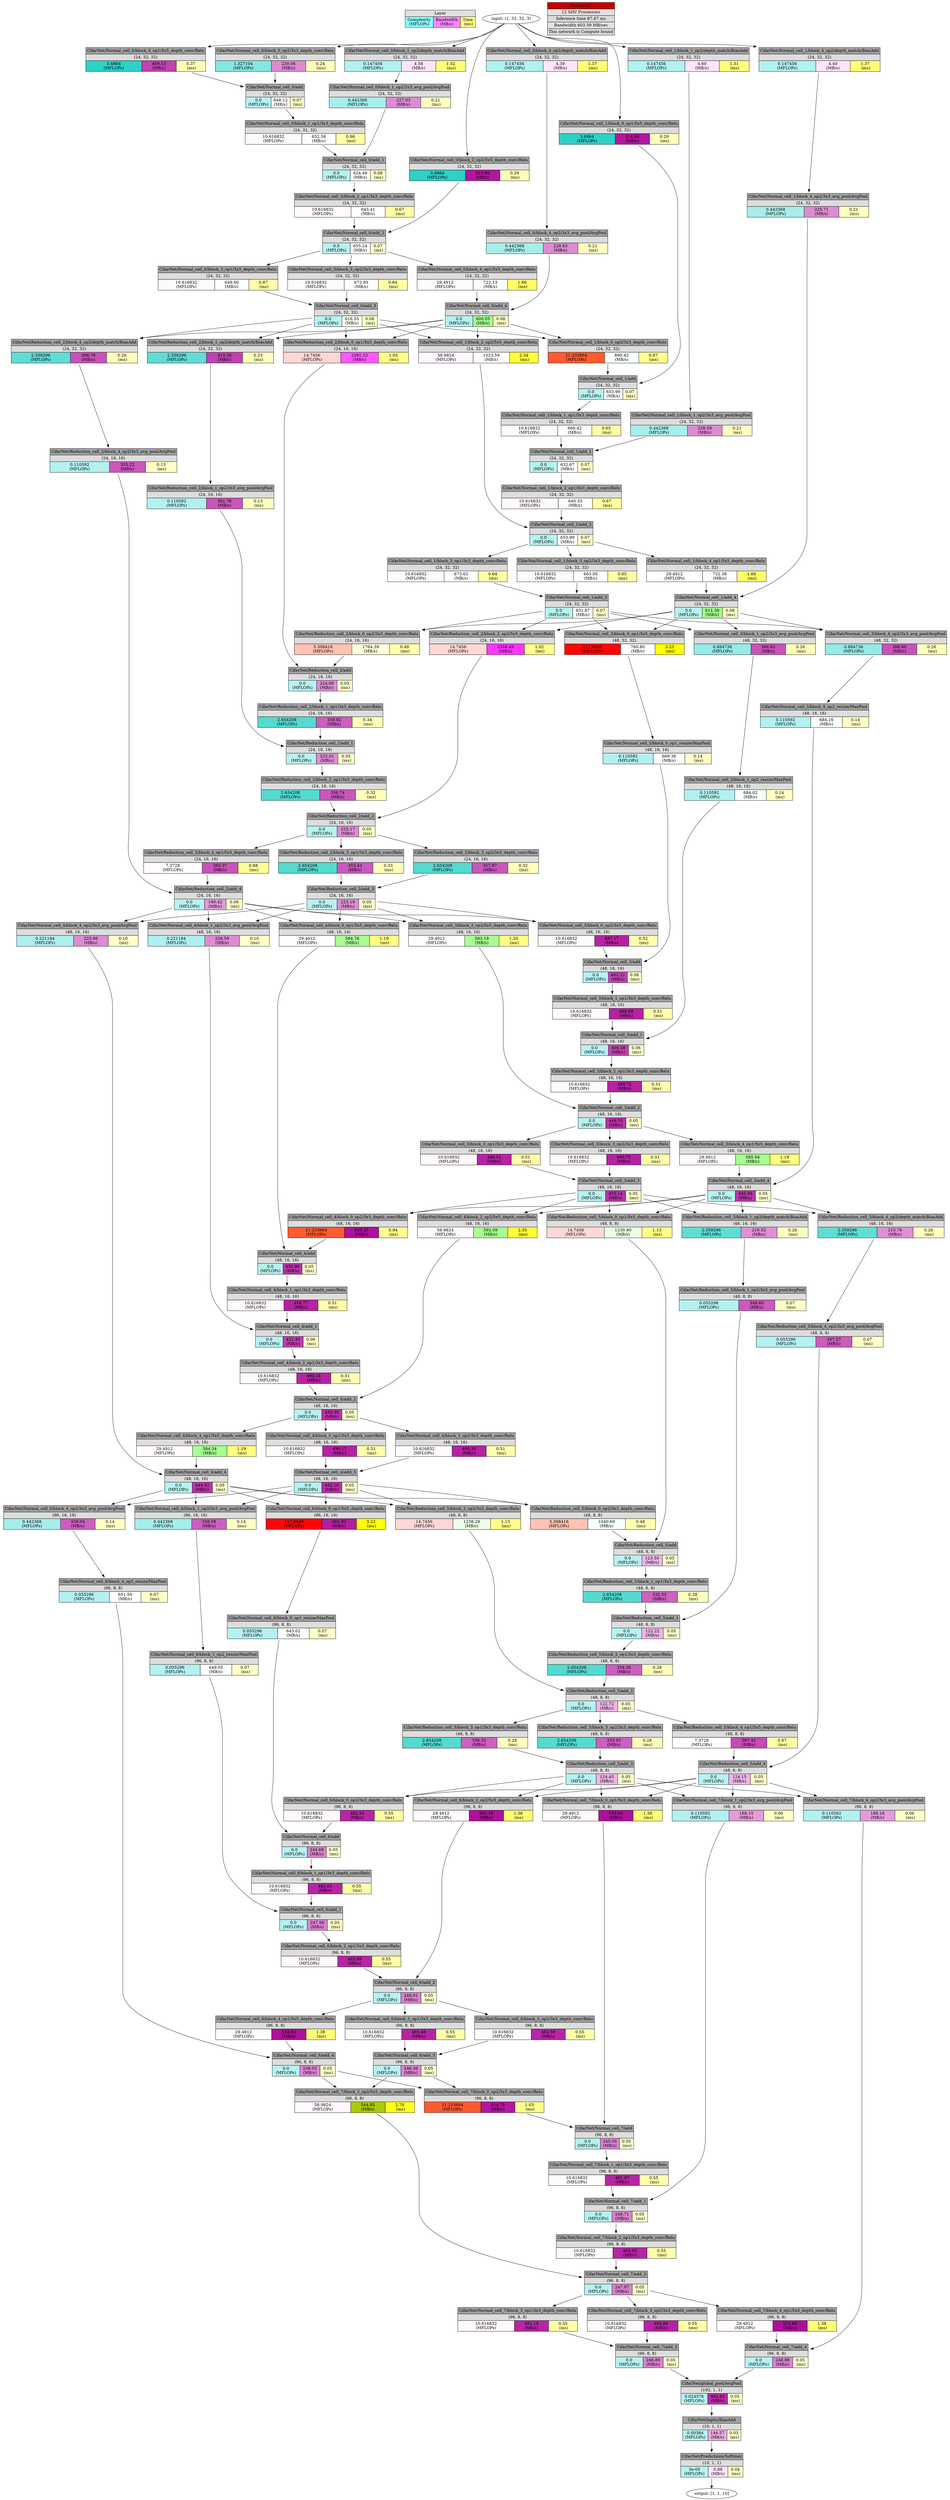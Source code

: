 digraph output {
	Legend [label=<<TABLE BORDER="0" CELLBORDER="1" CELLSPACING="0" CELLPADDING="3">
<TR><TD  BGCOLOR = "#E0E0E0" COLSPAN="3">Layer</TD></TR>
<TR><TD BGCOLOR = "#88FFFF"> Complexity <br/> (MFLOPs) </TD>
<TD BGCOLOR = "#FF88FF"> Bandwidth <br/> (MB/s) </TD>
<TD BGCOLOR = "#FFFF88"> Time <br/> (ms)</TD></TR>
</TABLE>>
 shape=plaintext]
	Input [label="input: (1, 32, 32, 3)"]
	"CifarNet/Normal_cell_0/block_0_op1/5x5_depth_conv/Relu" [label=<
<TABLE BORDER="0" CELLBORDER="1" CELLSPACING="0" CELLPADDING="3">
<TR>
    <TD  BGCOLOR = "#A3A3A3" COLSPAN="3">CifarNet/Normal_cell_0/block_0_op1/5x5_depth_conv/Relu</TD>
</TR>
<TR>
    <TD  BGCOLOR = "#DDDDDD" COLSPAN="3">(24, 32, 32)</TD>
</TR>
<TR>
    <TD BGCOLOR = "#2ED1C6"> 3.6864 <br/> (MFLOPs) </TD>
    <TD BGCOLOR = "#C242B1"> 409.13 <br/> (MB/s) </TD>
    <TD BGCOLOR = "#FFFFB6"> 0.37 <br/> (ms)</TD>
</TR>
</TABLE>>
 shape=plaintext]
	Input -> "CifarNet/Normal_cell_0/block_0_op1/5x5_depth_conv/Relu"
	"CifarNet/Normal_cell_0/block_0_op2/3x3_depth_conv/Relu" [label=<
<TABLE BORDER="0" CELLBORDER="1" CELLSPACING="0" CELLPADDING="3">
<TR>
    <TD  BGCOLOR = "#A3A3A3" COLSPAN="3">CifarNet/Normal_cell_0/block_0_op2/3x3_depth_conv/Relu</TD>
</TR>
<TR>
    <TD  BGCOLOR = "#DDDDDD" COLSPAN="3">(24, 32, 32)</TD>
</TR>
<TR>
    <TD BGCOLOR = "#85E6E1"> 1.327104 <br/> (MFLOPs) </TD>
    <TD BGCOLOR = "#DD8AD2"> 230.06 <br/> (MB/s) </TD>
    <TD BGCOLOR = "#FFFFBE"> 0.24 <br/> (ms)</TD>
</TR>
</TABLE>>
 shape=plaintext]
	Input -> "CifarNet/Normal_cell_0/block_0_op2/3x3_depth_conv/Relu"
	"CifarNet/Normal_cell_0/add" [label=<
<TABLE BORDER="0" CELLBORDER="1" CELLSPACING="0" CELLPADDING="3">
<TR>
    <TD  BGCOLOR = "#A3A3A3" COLSPAN="3">CifarNet/Normal_cell_0/add</TD>
</TR>
<TR>
    <TD  BGCOLOR = "#DDDDDD" COLSPAN="3">(24, 32, 32)</TD>
</TR>
<TR>
    <TD BGCOLOR = "#B6F2F0"> 0.0 <br/> (MFLOPs) </TD>
    <TD BGCOLOR = "#9E-1D85"> 648.12 <br/> (MB/s) </TD>
    <TD BGCOLOR = "#FFFFC9"> 0.07 <br/> (ms)</TD>
</TR>
</TABLE>>
 shape=plaintext]
	"CifarNet/Normal_cell_0/block_0_op1/5x5_depth_conv/Relu" -> "CifarNet/Normal_cell_0/add"
	"CifarNet/Normal_cell_0/block_0_op2/3x3_depth_conv/Relu" -> "CifarNet/Normal_cell_0/add"
	"CifarNet/Normal_cell_0/block_1_op1/3x3_depth_conv/Relu" [label=<
<TABLE BORDER="0" CELLBORDER="1" CELLSPACING="0" CELLPADDING="3">
<TR>
    <TD  BGCOLOR = "#A3A3A3" COLSPAN="3">CifarNet/Normal_cell_0/block_1_op1/3x3_depth_conv/Relu</TD>
</TR>
<TR>
    <TD  BGCOLOR = "#DDDDDD" COLSPAN="3">(24, 32, 32)</TD>
</TR>
<TR>
    <TD BGCOLOR = "#-D29275"> 10.616832 <br/> (MFLOPs) </TD>
    <TD BGCOLOR = "#9D-1E84"> 652.56 <br/> (MB/s) </TD>
    <TD BGCOLOR = "#FFFFA3"> 0.66 <br/> (ms)</TD>
</TR>
</TABLE>>
 shape=plaintext]
	"CifarNet/Normal_cell_0/add" -> "CifarNet/Normal_cell_0/block_1_op1/3x3_depth_conv/Relu"
	"CifarNet/Normal_cell_0/block_1_op2/depth_match/BiasAdd" [label=<
<TABLE BORDER="0" CELLBORDER="1" CELLSPACING="0" CELLPADDING="3">
<TR>
    <TD  BGCOLOR = "#A3A3A3" COLSPAN="3">CifarNet/Normal_cell_0/block_1_op2/depth_match/BiasAdd</TD>
</TR>
<TR>
    <TD  BGCOLOR = "#DDDDDD" COLSPAN="3">(24, 32, 32)</TD>
</TR>
<TR>
    <TD BGCOLOR = "#B1F1EF"> 0.147456 <br/> (MFLOPs) </TD>
    <TD BGCOLOR = "#FEE4FB"> 4.58 <br/> (MB/s) </TD>
    <TD BGCOLOR = "#FFFF79"> 1.32 <br/> (ms)</TD>
</TR>
</TABLE>>
 shape=plaintext]
	Input -> "CifarNet/Normal_cell_0/block_1_op2/depth_match/BiasAdd"
	"CifarNet/Normal_cell_0/block_1_op2/3x3_avg_pool/AvgPool" [label=<
<TABLE BORDER="0" CELLBORDER="1" CELLSPACING="0" CELLPADDING="3">
<TR>
    <TD  BGCOLOR = "#A3A3A3" COLSPAN="3">CifarNet/Normal_cell_0/block_1_op2/3x3_avg_pool/AvgPool</TD>
</TR>
<TR>
    <TD  BGCOLOR = "#DDDDDD" COLSPAN="3">(24, 32, 32)</TD>
</TR>
<TR>
    <TD BGCOLOR = "#A6EEEB"> 0.442368 <br/> (MFLOPs) </TD>
    <TD BGCOLOR = "#DD8BD3"> 227.03 <br/> (MB/s) </TD>
    <TD BGCOLOR = "#FFFFC0"> 0.21 <br/> (ms)</TD>
</TR>
</TABLE>>
 shape=plaintext]
	"CifarNet/Normal_cell_0/block_1_op2/depth_match/BiasAdd" -> "CifarNet/Normal_cell_0/block_1_op2/3x3_avg_pool/AvgPool"
	"CifarNet/Normal_cell_0/add_1" [label=<
<TABLE BORDER="0" CELLBORDER="1" CELLSPACING="0" CELLPADDING="3">
<TR>
    <TD  BGCOLOR = "#A3A3A3" COLSPAN="3">CifarNet/Normal_cell_0/add_1</TD>
</TR>
<TR>
    <TD  BGCOLOR = "#DDDDDD" COLSPAN="3">(24, 32, 32)</TD>
</TR>
<TR>
    <TD BGCOLOR = "#B6F2F0"> 0.0 <br/> (MFLOPs) </TD>
    <TD BGCOLOR = "#A1-138A"> 624.49 <br/> (MB/s) </TD>
    <TD BGCOLOR = "#FFFFC8"> 0.08 <br/> (ms)</TD>
</TR>
</TABLE>>
 shape=plaintext]
	"CifarNet/Normal_cell_0/block_1_op1/3x3_depth_conv/Relu" -> "CifarNet/Normal_cell_0/add_1"
	"CifarNet/Normal_cell_0/block_1_op2/3x3_avg_pool/AvgPool" -> "CifarNet/Normal_cell_0/add_1"
	"CifarNet/Normal_cell_0/block_2_op1/3x3_depth_conv/Relu" [label=<
<TABLE BORDER="0" CELLBORDER="1" CELLSPACING="0" CELLPADDING="3">
<TR>
    <TD  BGCOLOR = "#A3A3A3" COLSPAN="3">CifarNet/Normal_cell_0/block_2_op1/3x3_depth_conv/Relu</TD>
</TR>
<TR>
    <TD  BGCOLOR = "#DDDDDD" COLSPAN="3">(24, 32, 32)</TD>
</TR>
<TR>
    <TD BGCOLOR = "#-D29275"> 10.616832 <br/> (MFLOPs) </TD>
    <TD BGCOLOR = "#9E-1B86"> 643.41 <br/> (MB/s) </TD>
    <TD BGCOLOR = "#FFFFA3"> 0.67 <br/> (ms)</TD>
</TR>
</TABLE>>
 shape=plaintext]
	"CifarNet/Normal_cell_0/add_1" -> "CifarNet/Normal_cell_0/block_2_op1/3x3_depth_conv/Relu"
	"CifarNet/Normal_cell_0/block_2_op2/5x5_depth_conv/Relu" [label=<
<TABLE BORDER="0" CELLBORDER="1" CELLSPACING="0" CELLPADDING="3">
<TR>
    <TD  BGCOLOR = "#A3A3A3" COLSPAN="3">CifarNet/Normal_cell_0/block_2_op2/5x5_depth_conv/Relu</TD>
</TR>
<TR>
    <TD  BGCOLOR = "#DDDDDD" COLSPAN="3">(24, 32, 32)</TD>
</TR>
<TR>
    <TD BGCOLOR = "#2ED1C6"> 3.6864 <br/> (MFLOPs) </TD>
    <TD BGCOLOR = "#B1179D"> 515.86 <br/> (MB/s) </TD>
    <TD BGCOLOR = "#FFFFBB"> 0.29 <br/> (ms)</TD>
</TR>
</TABLE>>
 shape=plaintext]
	Input -> "CifarNet/Normal_cell_0/block_2_op2/5x5_depth_conv/Relu"
	"CifarNet/Normal_cell_0/add_2" [label=<
<TABLE BORDER="0" CELLBORDER="1" CELLSPACING="0" CELLPADDING="3">
<TR>
    <TD  BGCOLOR = "#A3A3A3" COLSPAN="3">CifarNet/Normal_cell_0/add_2</TD>
</TR>
<TR>
    <TD  BGCOLOR = "#DDDDDD" COLSPAN="3">(24, 32, 32)</TD>
</TR>
<TR>
    <TD BGCOLOR = "#B6F2F0"> 0.0 <br/> (MFLOPs) </TD>
    <TD BGCOLOR = "#9D-1F84"> 655.24 <br/> (MB/s) </TD>
    <TD BGCOLOR = "#FFFFC9"> 0.07 <br/> (ms)</TD>
</TR>
</TABLE>>
 shape=plaintext]
	"CifarNet/Normal_cell_0/block_2_op1/3x3_depth_conv/Relu" -> "CifarNet/Normal_cell_0/add_2"
	"CifarNet/Normal_cell_0/block_2_op2/5x5_depth_conv/Relu" -> "CifarNet/Normal_cell_0/add_2"
	"CifarNet/Normal_cell_0/block_3_op1/3x3_depth_conv/Relu" [label=<
<TABLE BORDER="0" CELLBORDER="1" CELLSPACING="0" CELLPADDING="3">
<TR>
    <TD  BGCOLOR = "#A3A3A3" COLSPAN="3">CifarNet/Normal_cell_0/block_3_op1/3x3_depth_conv/Relu</TD>
</TR>
<TR>
    <TD  BGCOLOR = "#DDDDDD" COLSPAN="3">(24, 32, 32)</TD>
</TR>
<TR>
    <TD BGCOLOR = "#-D29275"> 10.616832 <br/> (MFLOPs) </TD>
    <TD BGCOLOR = "#9D-1D85"> 649.60 <br/> (MB/s) </TD>
    <TD BGCOLOR = "#FFFFA3"> 0.67 <br/> (ms)</TD>
</TR>
</TABLE>>
 shape=plaintext]
	"CifarNet/Normal_cell_0/add_2" -> "CifarNet/Normal_cell_0/block_3_op1/3x3_depth_conv/Relu"
	"CifarNet/Normal_cell_0/block_3_op2/3x3_depth_conv/Relu" [label=<
<TABLE BORDER="0" CELLBORDER="1" CELLSPACING="0" CELLPADDING="3">
<TR>
    <TD  BGCOLOR = "#A3A3A3" COLSPAN="3">CifarNet/Normal_cell_0/block_3_op2/3x3_depth_conv/Relu</TD>
</TR>
<TR>
    <TD  BGCOLOR = "#DDDDDD" COLSPAN="3">(24, 32, 32)</TD>
</TR>
<TR>
    <TD BGCOLOR = "#-D29275"> 10.616832 <br/> (MFLOPs) </TD>
    <TD BGCOLOR = "#9A-2681"> 672.93 <br/> (MB/s) </TD>
    <TD BGCOLOR = "#FFFFA4"> 0.64 <br/> (ms)</TD>
</TR>
</TABLE>>
 shape=plaintext]
	"CifarNet/Normal_cell_0/add_2" -> "CifarNet/Normal_cell_0/block_3_op2/3x3_depth_conv/Relu"
	"CifarNet/Normal_cell_0/add_3" [label=<
<TABLE BORDER="0" CELLBORDER="1" CELLSPACING="0" CELLPADDING="3">
<TR>
    <TD  BGCOLOR = "#A3A3A3" COLSPAN="3">CifarNet/Normal_cell_0/add_3</TD>
</TR>
<TR>
    <TD  BGCOLOR = "#DDDDDD" COLSPAN="3">(24, 32, 32)</TD>
</TR>
<TR>
    <TD BGCOLOR = "#B6F2F0"> 0.0 <br/> (MFLOPs) </TD>
    <TD BGCOLOR = "#A2-108B"> 616.55 <br/> (MB/s) </TD>
    <TD BGCOLOR = "#FFFFC8"> 0.08 <br/> (ms)</TD>
</TR>
</TABLE>>
 shape=plaintext]
	"CifarNet/Normal_cell_0/block_3_op1/3x3_depth_conv/Relu" -> "CifarNet/Normal_cell_0/add_3"
	"CifarNet/Normal_cell_0/block_3_op2/3x3_depth_conv/Relu" -> "CifarNet/Normal_cell_0/add_3"
	"CifarNet/Normal_cell_0/block_4_op1/5x5_depth_conv/Relu" [label=<
<TABLE BORDER="0" CELLBORDER="1" CELLSPACING="0" CELLPADDING="3">
<TR>
    <TD  BGCOLOR = "#A3A3A3" COLSPAN="3">CifarNet/Normal_cell_0/block_4_op1/5x5_depth_conv/Relu</TD>
</TR>
<TR>
    <TD  BGCOLOR = "#DDDDDD" COLSPAN="3">(24, 32, 32)</TD>
</TR>
<TR>
    <TD BGCOLOR = "#-38D-18-64"> 29.4912 <br/> (MFLOPs) </TD>
    <TD BGCOLOR = "#92-3A78"> 722.13 <br/> (MB/s) </TD>
    <TD BGCOLOR = "#FFFF63"> 1.66 <br/> (ms)</TD>
</TR>
</TABLE>>
 shape=plaintext]
	"CifarNet/Normal_cell_0/add_2" -> "CifarNet/Normal_cell_0/block_4_op1/5x5_depth_conv/Relu"
	"CifarNet/Normal_cell_0/block_4_op2/depth_match/BiasAdd" [label=<
<TABLE BORDER="0" CELLBORDER="1" CELLSPACING="0" CELLPADDING="3">
<TR>
    <TD  BGCOLOR = "#A3A3A3" COLSPAN="3">CifarNet/Normal_cell_0/block_4_op2/depth_match/BiasAdd</TD>
</TR>
<TR>
    <TD  BGCOLOR = "#DDDDDD" COLSPAN="3">(24, 32, 32)</TD>
</TR>
<TR>
    <TD BGCOLOR = "#B1F1EF"> 0.147456 <br/> (MFLOPs) </TD>
    <TD BGCOLOR = "#FFE5FC"> 4.39 <br/> (MB/s) </TD>
    <TD BGCOLOR = "#FFFF76"> 1.37 <br/> (ms)</TD>
</TR>
</TABLE>>
 shape=plaintext]
	Input -> "CifarNet/Normal_cell_0/block_4_op2/depth_match/BiasAdd"
	"CifarNet/Normal_cell_0/block_4_op2/3x3_avg_pool/AvgPool" [label=<
<TABLE BORDER="0" CELLBORDER="1" CELLSPACING="0" CELLPADDING="3">
<TR>
    <TD  BGCOLOR = "#A3A3A3" COLSPAN="3">CifarNet/Normal_cell_0/block_4_op2/3x3_avg_pool/AvgPool</TD>
</TR>
<TR>
    <TD  BGCOLOR = "#DDDDDD" COLSPAN="3">(24, 32, 32)</TD>
</TR>
<TR>
    <TD BGCOLOR = "#A6EEEB"> 0.442368 <br/> (MFLOPs) </TD>
    <TD BGCOLOR = "#DD8BD2"> 228.83 <br/> (MB/s) </TD>
    <TD BGCOLOR = "#FFFFC0"> 0.21 <br/> (ms)</TD>
</TR>
</TABLE>>
 shape=plaintext]
	"CifarNet/Normal_cell_0/block_4_op2/depth_match/BiasAdd" -> "CifarNet/Normal_cell_0/block_4_op2/3x3_avg_pool/AvgPool"
	"CifarNet/Normal_cell_0/add_4" [label=<
<TABLE BORDER="0" CELLBORDER="1" CELLSPACING="0" CELLPADDING="3">
<TR>
    <TD  BGCOLOR = "#A3A3A3" COLSPAN="3">CifarNet/Normal_cell_0/add_4</TD>
</TR>
<TR>
    <TD  BGCOLOR = "#DDDDDD" COLSPAN="3">(24, 32, 32)</TD>
</TR>
<TR>
    <TD BGCOLOR = "#B6F2F0"> 0.0 <br/> (MFLOPs) </TD>
    <TD BGCOLOR = "#A5-98E"> 600.05 <br/> (MB/s) </TD>
    <TD BGCOLOR = "#FFFFC8"> 0.08 <br/> (ms)</TD>
</TR>
</TABLE>>
 shape=plaintext]
	"CifarNet/Normal_cell_0/block_4_op1/5x5_depth_conv/Relu" -> "CifarNet/Normal_cell_0/add_4"
	"CifarNet/Normal_cell_0/block_4_op2/3x3_avg_pool/AvgPool" -> "CifarNet/Normal_cell_0/add_4"
	"CifarNet/Normal_cell_1/block_0_op2/3x3_depth_conv/Relu" [label=<
<TABLE BORDER="0" CELLBORDER="1" CELLSPACING="0" CELLPADDING="3">
<TR>
    <TD  BGCOLOR = "#A3A3A3" COLSPAN="3">CifarNet/Normal_cell_1/block_0_op2/3x3_depth_conv/Relu</TD>
</TR>
<TR>
    <TD  BGCOLOR = "#DDDDDD" COLSPAN="3">(24, 32, 32)</TD>
</TR>
<TR>
    <TD BGCOLOR = "#-25B32-5"> 21.233664 <br/> (MFLOPs) </TD>
    <TD BGCOLOR = "#79-7E59"> 890.42 <br/> (MB/s) </TD>
    <TD BGCOLOR = "#FFFF8F"> 0.97 <br/> (ms)</TD>
</TR>
</TABLE>>
 shape=plaintext]
	"CifarNet/Normal_cell_0/add_3" -> "CifarNet/Normal_cell_1/block_0_op2/3x3_depth_conv/Relu"
	"CifarNet/Normal_cell_0/add_4" -> "CifarNet/Normal_cell_1/block_0_op2/3x3_depth_conv/Relu"
	"CifarNet/Normal_cell_1/add" [label=<
<TABLE BORDER="0" CELLBORDER="1" CELLSPACING="0" CELLPADDING="3">
<TR>
    <TD  BGCOLOR = "#A3A3A3" COLSPAN="3">CifarNet/Normal_cell_1/add</TD>
</TR>
<TR>
    <TD  BGCOLOR = "#DDDDDD" COLSPAN="3">(24, 32, 32)</TD>
</TR>
<TR>
    <TD BGCOLOR = "#B6F2F0"> 0.0 <br/> (MFLOPs) </TD>
    <TD BGCOLOR = "#9D-1F84"> 653.99 <br/> (MB/s) </TD>
    <TD BGCOLOR = "#FFFFC9"> 0.07 <br/> (ms)</TD>
</TR>
</TABLE>>
 shape=plaintext]
	"CifarNet/Normal_cell_1/block_0_op1/5x5_depth_conv/Relu" -> "CifarNet/Normal_cell_1/add"
	"CifarNet/Normal_cell_1/block_0_op2/3x3_depth_conv/Relu" -> "CifarNet/Normal_cell_1/add"
	"CifarNet/Normal_cell_1/block_1_op1/3x3_depth_conv/Relu" [label=<
<TABLE BORDER="0" CELLBORDER="1" CELLSPACING="0" CELLPADDING="3">
<TR>
    <TD  BGCOLOR = "#A3A3A3" COLSPAN="3">CifarNet/Normal_cell_1/block_1_op1/3x3_depth_conv/Relu</TD>
</TR>
<TR>
    <TD  BGCOLOR = "#DDDDDD" COLSPAN="3">(24, 32, 32)</TD>
</TR>
<TR>
    <TD BGCOLOR = "#-D29275"> 10.616832 <br/> (MFLOPs) </TD>
    <TD BGCOLOR = "#9B-2482"> 666.42 <br/> (MB/s) </TD>
    <TD BGCOLOR = "#FFFFA4"> 0.65 <br/> (ms)</TD>
</TR>
</TABLE>>
 shape=plaintext]
	"CifarNet/Normal_cell_1/add" -> "CifarNet/Normal_cell_1/block_1_op1/3x3_depth_conv/Relu"
	"CifarNet/Normal_cell_1/block_2_op2/5x5_depth_conv/Relu" [label=<
<TABLE BORDER="0" CELLBORDER="1" CELLSPACING="0" CELLPADDING="3">
<TR>
    <TD  BGCOLOR = "#A3A3A3" COLSPAN="3">CifarNet/Normal_cell_1/block_2_op2/5x5_depth_conv/Relu</TD>
</TR>
<TR>
    <TD  BGCOLOR = "#DDDDDD" COLSPAN="3">(24, 32, 32)</TD>
</TR>
<TR>
    <TD BGCOLOR = "#-7D0-123-1BA"> 58.9824 <br/> (MFLOPs) </TD>
    <TD BGCOLOR = "#65-B340"> 1023.59 <br/> (MB/s) </TD>
    <TD BGCOLOR = "#FFFF38"> 2.34 <br/> (ms)</TD>
</TR>
</TABLE>>
 shape=plaintext]
	"CifarNet/Normal_cell_0/add_3" -> "CifarNet/Normal_cell_1/block_2_op2/5x5_depth_conv/Relu"
	"CifarNet/Normal_cell_0/add_4" -> "CifarNet/Normal_cell_1/block_2_op2/5x5_depth_conv/Relu"
	"CifarNet/Normal_cell_1/add_2" [label=<
<TABLE BORDER="0" CELLBORDER="1" CELLSPACING="0" CELLPADDING="3">
<TR>
    <TD  BGCOLOR = "#A3A3A3" COLSPAN="3">CifarNet/Normal_cell_1/add_2</TD>
</TR>
<TR>
    <TD  BGCOLOR = "#DDDDDD" COLSPAN="3">(24, 32, 32)</TD>
</TR>
<TR>
    <TD BGCOLOR = "#B6F2F0"> 0.0 <br/> (MFLOPs) </TD>
    <TD BGCOLOR = "#9D-1F84"> 653.99 <br/> (MB/s) </TD>
    <TD BGCOLOR = "#FFFFC9"> 0.07 <br/> (ms)</TD>
</TR>
</TABLE>>
 shape=plaintext]
	"CifarNet/Normal_cell_1/block_2_op1/3x3_depth_conv/Relu" -> "CifarNet/Normal_cell_1/add_2"
	"CifarNet/Normal_cell_1/block_2_op2/5x5_depth_conv/Relu" -> "CifarNet/Normal_cell_1/add_2"
	"CifarNet/Normal_cell_1/block_3_op1/3x3_depth_conv/Relu" [label=<
<TABLE BORDER="0" CELLBORDER="1" CELLSPACING="0" CELLPADDING="3">
<TR>
    <TD  BGCOLOR = "#A3A3A3" COLSPAN="3">CifarNet/Normal_cell_1/block_3_op1/3x3_depth_conv/Relu</TD>
</TR>
<TR>
    <TD  BGCOLOR = "#DDDDDD" COLSPAN="3">(24, 32, 32)</TD>
</TR>
<TR>
    <TD BGCOLOR = "#-D29275"> 10.616832 <br/> (MFLOPs) </TD>
    <TD BGCOLOR = "#9A-2781"> 673.62 <br/> (MB/s) </TD>
    <TD BGCOLOR = "#FFFFA4"> 0.64 <br/> (ms)</TD>
</TR>
</TABLE>>
 shape=plaintext]
	"CifarNet/Normal_cell_1/add_2" -> "CifarNet/Normal_cell_1/block_3_op1/3x3_depth_conv/Relu"
	"CifarNet/Normal_cell_1/block_3_op2/3x3_depth_conv/Relu" [label=<
<TABLE BORDER="0" CELLBORDER="1" CELLSPACING="0" CELLPADDING="3">
<TR>
    <TD  BGCOLOR = "#A3A3A3" COLSPAN="3">CifarNet/Normal_cell_1/block_3_op2/3x3_depth_conv/Relu</TD>
</TR>
<TR>
    <TD  BGCOLOR = "#DDDDDD" COLSPAN="3">(24, 32, 32)</TD>
</TR>
<TR>
    <TD BGCOLOR = "#-D29275"> 10.616832 <br/> (MFLOPs) </TD>
    <TD BGCOLOR = "#9B-2382"> 663.95 <br/> (MB/s) </TD>
    <TD BGCOLOR = "#FFFFA4"> 0.65 <br/> (ms)</TD>
</TR>
</TABLE>>
 shape=plaintext]
	"CifarNet/Normal_cell_1/add_2" -> "CifarNet/Normal_cell_1/block_3_op2/3x3_depth_conv/Relu"
	"CifarNet/Normal_cell_1/add_3" [label=<
<TABLE BORDER="0" CELLBORDER="1" CELLSPACING="0" CELLPADDING="3">
<TR>
    <TD  BGCOLOR = "#A3A3A3" COLSPAN="3">CifarNet/Normal_cell_1/add_3</TD>
</TR>
<TR>
    <TD  BGCOLOR = "#DDDDDD" COLSPAN="3">(24, 32, 32)</TD>
</TR>
<TR>
    <TD BGCOLOR = "#B6F2F0"> 0.0 <br/> (MFLOPs) </TD>
    <TD BGCOLOR = "#A0-1688"> 631.87 <br/> (MB/s) </TD>
    <TD BGCOLOR = "#FFFFC9"> 0.07 <br/> (ms)</TD>
</TR>
</TABLE>>
 shape=plaintext]
	"CifarNet/Normal_cell_1/block_3_op1/3x3_depth_conv/Relu" -> "CifarNet/Normal_cell_1/add_3"
	"CifarNet/Normal_cell_1/block_3_op2/3x3_depth_conv/Relu" -> "CifarNet/Normal_cell_1/add_3"
	"CifarNet/Normal_cell_1/block_4_op1/5x5_depth_conv/Relu" [label=<
<TABLE BORDER="0" CELLBORDER="1" CELLSPACING="0" CELLPADDING="3">
<TR>
    <TD  BGCOLOR = "#A3A3A3" COLSPAN="3">CifarNet/Normal_cell_1/block_4_op1/5x5_depth_conv/Relu</TD>
</TR>
<TR>
    <TD  BGCOLOR = "#DDDDDD" COLSPAN="3">(24, 32, 32)</TD>
</TR>
<TR>
    <TD BGCOLOR = "#-38D-18-64"> 29.4912 <br/> (MFLOPs) </TD>
    <TD BGCOLOR = "#92-3A78"> 722.38 <br/> (MB/s) </TD>
    <TD BGCOLOR = "#FFFF63"> 1.66 <br/> (ms)</TD>
</TR>
</TABLE>>
 shape=plaintext]
	"CifarNet/Normal_cell_1/add_2" -> "CifarNet/Normal_cell_1/block_4_op1/5x5_depth_conv/Relu"
	"CifarNet/Reduction_cell_2/block_0_op1/5x5_depth_conv/Relu" [label=<
<TABLE BORDER="0" CELLBORDER="1" CELLSPACING="0" CELLPADDING="3">
<TR>
    <TD  BGCOLOR = "#A3A3A3" COLSPAN="3">CifarNet/Reduction_cell_2/block_0_op1/5x5_depth_conv/Relu</TD>
</TR>
<TR>
    <TD  BGCOLOR = "#DDDDDD" COLSPAN="3">(24, 16, 16)</TD>
</TR>
<TR>
    <TD BGCOLOR = "#-16B6D45"> 14.7456 <br/> (MFLOPs) </TD>
    <TD BGCOLOR = "#-57-2AB-A6"> 2281.12 <br/> (MB/s) </TD>
    <TD BGCOLOR = "#FFFF8A"> 1.05 <br/> (ms)</TD>
</TR>
</TABLE>>
 shape=plaintext]
	"CifarNet/Normal_cell_0/add_3" -> "CifarNet/Reduction_cell_2/block_0_op1/5x5_depth_conv/Relu"
	"CifarNet/Normal_cell_0/add_4" -> "CifarNet/Reduction_cell_2/block_0_op1/5x5_depth_conv/Relu"
	"CifarNet/Reduction_cell_2/block_1_op2/depth_match/BiasAdd" [label=<
<TABLE BORDER="0" CELLBORDER="1" CELLSPACING="0" CELLPADDING="3">
<TR>
    <TD  BGCOLOR = "#A3A3A3" COLSPAN="3">CifarNet/Reduction_cell_2/block_1_op2/depth_match/BiasAdd</TD>
</TR>
<TR>
    <TD  BGCOLOR = "#DDDDDD" COLSPAN="3">(24, 32, 32)</TD>
</TR>
<TR>
    <TD BGCOLOR = "#5FDDD5"> 2.359296 <br/> (MFLOPs) </TD>
    <TD BGCOLOR = "#C141B0"> 413.26 <br/> (MB/s) </TD>
    <TD BGCOLOR = "#FFFFBF"> 0.23 <br/> (ms)</TD>
</TR>
</TABLE>>
 shape=plaintext]
	"CifarNet/Normal_cell_0/add_3" -> "CifarNet/Reduction_cell_2/block_1_op2/depth_match/BiasAdd"
	"CifarNet/Normal_cell_0/add_4" -> "CifarNet/Reduction_cell_2/block_1_op2/depth_match/BiasAdd"
	"CifarNet/Reduction_cell_2/block_1_op2/3x3_avg_pool/AvgPool" [label=<
<TABLE BORDER="0" CELLBORDER="1" CELLSPACING="0" CELLPADDING="3">
<TR>
    <TD  BGCOLOR = "#A3A3A3" COLSPAN="3">CifarNet/Reduction_cell_2/block_1_op2/3x3_avg_pool/AvgPool</TD>
</TR>
<TR>
    <TD  BGCOLOR = "#DDDDDD" COLSPAN="3">(24, 16, 16)</TD>
</TR>
<TR>
    <TD BGCOLOR = "#B2F1EF"> 0.110592 <br/> (MFLOPs) </TD>
    <TD BGCOLOR = "#C955BA"> 361.78 <br/> (MB/s) </TD>
    <TD BGCOLOR = "#FFFFC5"> 0.13 <br/> (ms)</TD>
</TR>
</TABLE>>
 shape=plaintext]
	"CifarNet/Reduction_cell_2/block_1_op2/depth_match/BiasAdd" -> "CifarNet/Reduction_cell_2/block_1_op2/3x3_avg_pool/AvgPool"
	"CifarNet/Reduction_cell_2/add_1" [label=<
<TABLE BORDER="0" CELLBORDER="1" CELLSPACING="0" CELLPADDING="3">
<TR>
    <TD  BGCOLOR = "#A3A3A3" COLSPAN="3">CifarNet/Reduction_cell_2/add_1</TD>
</TR>
<TR>
    <TD  BGCOLOR = "#DDDDDD" COLSPAN="3">(24, 16, 16)</TD>
</TR>
<TR>
    <TD BGCOLOR = "#B6F2F0"> 0.0 <br/> (MFLOPs) </TD>
    <TD BGCOLOR = "#DE8DD4"> 222.01 <br/> (MB/s) </TD>
    <TD BGCOLOR = "#FFFFCA"> 0.05 <br/> (ms)</TD>
</TR>
</TABLE>>
 shape=plaintext]
	"CifarNet/Reduction_cell_2/block_1_op1/3x3_depth_conv/Relu" -> "CifarNet/Reduction_cell_2/add_1"
	"CifarNet/Reduction_cell_2/block_1_op2/3x3_avg_pool/AvgPool" -> "CifarNet/Reduction_cell_2/add_1"
	"CifarNet/Reduction_cell_2/block_2_op1/3x3_depth_conv/Relu" [label=<
<TABLE BORDER="0" CELLBORDER="1" CELLSPACING="0" CELLPADDING="3">
<TR>
    <TD  BGCOLOR = "#A3A3A3" COLSPAN="3">CifarNet/Reduction_cell_2/block_2_op1/3x3_depth_conv/Relu</TD>
</TR>
<TR>
    <TD  BGCOLOR = "#DDDDDD" COLSPAN="3">(24, 16, 16)</TD>
</TR>
<TR>
    <TD BGCOLOR = "#54DAD1"> 2.654208 <br/> (MFLOPs) </TD>
    <TD BGCOLOR = "#C957BB"> 356.74 <br/> (MB/s) </TD>
    <TD BGCOLOR = "#FFFFB9"> 0.32 <br/> (ms)</TD>
</TR>
</TABLE>>
 shape=plaintext]
	"CifarNet/Reduction_cell_2/add_1" -> "CifarNet/Reduction_cell_2/block_2_op1/3x3_depth_conv/Relu"
	"CifarNet/Reduction_cell_2/block_4_op2/depth_match/BiasAdd" [label=<
<TABLE BORDER="0" CELLBORDER="1" CELLSPACING="0" CELLPADDING="3">
<TR>
    <TD  BGCOLOR = "#A3A3A3" COLSPAN="3">CifarNet/Reduction_cell_2/block_4_op2/depth_match/BiasAdd</TD>
</TR>
<TR>
    <TD  BGCOLOR = "#DDDDDD" COLSPAN="3">(24, 32, 32)</TD>
</TR>
<TR>
    <TD BGCOLOR = "#5FDDD5"> 2.359296 <br/> (MFLOPs) </TD>
    <TD BGCOLOR = "#C852B9"> 368.78 <br/> (MB/s) </TD>
    <TD BGCOLOR = "#FFFFBD"> 0.26 <br/> (ms)</TD>
</TR>
</TABLE>>
 shape=plaintext]
	"CifarNet/Normal_cell_0/add_3" -> "CifarNet/Reduction_cell_2/block_4_op2/depth_match/BiasAdd"
	"CifarNet/Normal_cell_0/add_4" -> "CifarNet/Reduction_cell_2/block_4_op2/depth_match/BiasAdd"
	"CifarNet/Reduction_cell_2/block_4_op2/3x3_avg_pool/AvgPool" [label=<
<TABLE BORDER="0" CELLBORDER="1" CELLSPACING="0" CELLPADDING="3">
<TR>
    <TD  BGCOLOR = "#A3A3A3" COLSPAN="3">CifarNet/Reduction_cell_2/block_4_op2/3x3_avg_pool/AvgPool</TD>
</TR>
<TR>
    <TD  BGCOLOR = "#DDDDDD" COLSPAN="3">(24, 16, 16)</TD>
</TR>
<TR>
    <TD BGCOLOR = "#B2F1EF"> 0.110592 <br/> (MFLOPs) </TD>
    <TD BGCOLOR = "#CA58BB"> 355.22 <br/> (MB/s) </TD>
    <TD BGCOLOR = "#FFFFC5"> 0.13 <br/> (ms)</TD>
</TR>
</TABLE>>
 shape=plaintext]
	"CifarNet/Reduction_cell_2/block_4_op2/depth_match/BiasAdd" -> "CifarNet/Reduction_cell_2/block_4_op2/3x3_avg_pool/AvgPool"
	"CifarNet/Reduction_cell_2/add_4" [label=<
<TABLE BORDER="0" CELLBORDER="1" CELLSPACING="0" CELLPADDING="3">
<TR>
    <TD  BGCOLOR = "#A3A3A3" COLSPAN="3">CifarNet/Reduction_cell_2/add_4</TD>
</TR>
<TR>
    <TD  BGCOLOR = "#DDDDDD" COLSPAN="3">(24, 16, 16)</TD>
</TR>
<TR>
    <TD BGCOLOR = "#B6F2F0"> 0.0 <br/> (MFLOPs) </TD>
    <TD BGCOLOR = "#E29AD9"> 190.42 <br/> (MB/s) </TD>
    <TD BGCOLOR = "#FFFFC9"> 0.06 <br/> (ms)</TD>
</TR>
</TABLE>>
 shape=plaintext]
	"CifarNet/Reduction_cell_2/block_4_op1/5x5_depth_conv/Relu" -> "CifarNet/Reduction_cell_2/add_4"
	"CifarNet/Reduction_cell_2/block_4_op2/3x3_avg_pool/AvgPool" -> "CifarNet/Reduction_cell_2/add_4"
	"CifarNet/Normal_cell_3/block_0_op2/3x3_depth_conv/Relu" [label=<
<TABLE BORDER="0" CELLBORDER="1" CELLSPACING="0" CELLPADDING="3">
<TR>
    <TD  BGCOLOR = "#A3A3A3" COLSPAN="3">CifarNet/Normal_cell_3/block_0_op2/3x3_depth_conv/Relu</TD>
</TR>
<TR>
    <TD  BGCOLOR = "#DDDDDD" COLSPAN="3">(48, 16, 16)</TD>
</TR>
<TR>
    <TD BGCOLOR = "#-D29275"> 10.616832 <br/> (MFLOPs) </TD>
    <TD BGCOLOR = "#B623A3"> 487.17 <br/> (MB/s) </TD>
    <TD BGCOLOR = "#FFFFAC"> 0.52 <br/> (ms)</TD>
</TR>
</TABLE>>
 shape=plaintext]
	"CifarNet/Reduction_cell_2/add_3" -> "CifarNet/Normal_cell_3/block_0_op2/3x3_depth_conv/Relu"
	"CifarNet/Reduction_cell_2/add_4" -> "CifarNet/Normal_cell_3/block_0_op2/3x3_depth_conv/Relu"
	"CifarNet/Normal_cell_3/add" [label=<
<TABLE BORDER="0" CELLBORDER="1" CELLSPACING="0" CELLPADDING="3">
<TR>
    <TD  BGCOLOR = "#A3A3A3" COLSPAN="3">CifarNet/Normal_cell_3/add</TD>
</TR>
<TR>
    <TD  BGCOLOR = "#DDDDDD" COLSPAN="3">(48, 16, 16)</TD>
</TR>
<TR>
    <TD BGCOLOR = "#B6F2F0"> 0.0 <br/> (MFLOPs) </TD>
    <TD BGCOLOR = "#C245B2"> 403.22 <br/> (MB/s) </TD>
    <TD BGCOLOR = "#FFFFC9"> 0.06 <br/> (ms)</TD>
</TR>
</TABLE>>
 shape=plaintext]
	"CifarNet/Normal_cell_3/block_0_op1_resize/MaxPool" -> "CifarNet/Normal_cell_3/add"
	"CifarNet/Normal_cell_3/block_0_op2/3x3_depth_conv/Relu" -> "CifarNet/Normal_cell_3/add"
	"CifarNet/Normal_cell_3/block_1_op1/3x3_depth_conv/Relu" [label=<
<TABLE BORDER="0" CELLBORDER="1" CELLSPACING="0" CELLPADDING="3">
<TR>
    <TD  BGCOLOR = "#A3A3A3" COLSPAN="3">CifarNet/Normal_cell_3/block_1_op1/3x3_depth_conv/Relu</TD>
</TR>
<TR>
    <TD  BGCOLOR = "#DDDDDD" COLSPAN="3">(48, 16, 16)</TD>
</TR>
<TR>
    <TD BGCOLOR = "#-D29275"> 10.616832 <br/> (MFLOPs) </TD>
    <TD BGCOLOR = "#B622A2"> 488.89 <br/> (MB/s) </TD>
    <TD BGCOLOR = "#FFFFAD"> 0.51 <br/> (ms)</TD>
</TR>
</TABLE>>
 shape=plaintext]
	"CifarNet/Normal_cell_3/add" -> "CifarNet/Normal_cell_3/block_1_op1/3x3_depth_conv/Relu"
	"CifarNet/Normal_cell_3/block_2_op2/5x5_depth_conv/Relu" [label=<
<TABLE BORDER="0" CELLBORDER="1" CELLSPACING="0" CELLPADDING="3">
<TR>
    <TD  BGCOLOR = "#A3A3A3" COLSPAN="3">CifarNet/Normal_cell_3/block_2_op2/5x5_depth_conv/Relu</TD>
</TR>
<TR>
    <TD  BGCOLOR = "#DDDDDD" COLSPAN="3">(48, 16, 16)</TD>
</TR>
<TR>
    <TD BGCOLOR = "#-38D-18-64"> 29.4912 <br/> (MFLOPs) </TD>
    <TD BGCOLOR = "#A7-291"> 583.19 <br/> (MB/s) </TD>
    <TD BGCOLOR = "#FFFF81"> 1.20 <br/> (ms)</TD>
</TR>
</TABLE>>
 shape=plaintext]
	"CifarNet/Reduction_cell_2/add_3" -> "CifarNet/Normal_cell_3/block_2_op2/5x5_depth_conv/Relu"
	"CifarNet/Reduction_cell_2/add_4" -> "CifarNet/Normal_cell_3/block_2_op2/5x5_depth_conv/Relu"
	"CifarNet/Normal_cell_3/add_2" [label=<
<TABLE BORDER="0" CELLBORDER="1" CELLSPACING="0" CELLPADDING="3">
<TR>
    <TD  BGCOLOR = "#A3A3A3" COLSPAN="3">CifarNet/Normal_cell_3/add_2</TD>
</TR>
<TR>
    <TD  BGCOLOR = "#DDDDDD" COLSPAN="3">(48, 16, 16)</TD>
</TR>
<TR>
    <TD BGCOLOR = "#B6F2F0"> 0.0 <br/> (MFLOPs) </TD>
    <TD BGCOLOR = "#BB32AA"> 449.53 <br/> (MB/s) </TD>
    <TD BGCOLOR = "#FFFFCA"> 0.05 <br/> (ms)</TD>
</TR>
</TABLE>>
 shape=plaintext]
	"CifarNet/Normal_cell_3/block_2_op1/3x3_depth_conv/Relu" -> "CifarNet/Normal_cell_3/add_2"
	"CifarNet/Normal_cell_3/block_2_op2/5x5_depth_conv/Relu" -> "CifarNet/Normal_cell_3/add_2"
	"CifarNet/Normal_cell_3/block_3_op1/3x3_depth_conv/Relu" [label=<
<TABLE BORDER="0" CELLBORDER="1" CELLSPACING="0" CELLPADDING="3">
<TR>
    <TD  BGCOLOR = "#A3A3A3" COLSPAN="3">CifarNet/Normal_cell_3/block_3_op1/3x3_depth_conv/Relu</TD>
</TR>
<TR>
    <TD  BGCOLOR = "#DDDDDD" COLSPAN="3">(48, 16, 16)</TD>
</TR>
<TR>
    <TD BGCOLOR = "#-D29275"> 10.616832 <br/> (MFLOPs) </TD>
    <TD BGCOLOR = "#B622A3"> 488.51 <br/> (MB/s) </TD>
    <TD BGCOLOR = "#FFFFAD"> 0.51 <br/> (ms)</TD>
</TR>
</TABLE>>
 shape=plaintext]
	"CifarNet/Normal_cell_3/add_2" -> "CifarNet/Normal_cell_3/block_3_op1/3x3_depth_conv/Relu"
	"CifarNet/Normal_cell_3/block_3_op2/3x3_depth_conv/Relu" [label=<
<TABLE BORDER="0" CELLBORDER="1" CELLSPACING="0" CELLPADDING="3">
<TR>
    <TD  BGCOLOR = "#A3A3A3" COLSPAN="3">CifarNet/Normal_cell_3/block_3_op2/3x3_depth_conv/Relu</TD>
</TR>
<TR>
    <TD  BGCOLOR = "#DDDDDD" COLSPAN="3">(48, 16, 16)</TD>
</TR>
<TR>
    <TD BGCOLOR = "#-D29275"> 10.616832 <br/> (MFLOPs) </TD>
    <TD BGCOLOR = "#B522A2"> 490.73 <br/> (MB/s) </TD>
    <TD BGCOLOR = "#FFFFAD"> 0.51 <br/> (ms)</TD>
</TR>
</TABLE>>
 shape=plaintext]
	"CifarNet/Normal_cell_3/add_2" -> "CifarNet/Normal_cell_3/block_3_op2/3x3_depth_conv/Relu"
	"CifarNet/Normal_cell_3/add_3" [label=<
<TABLE BORDER="0" CELLBORDER="1" CELLSPACING="0" CELLPADDING="3">
<TR>
    <TD  BGCOLOR = "#A3A3A3" COLSPAN="3">CifarNet/Normal_cell_3/add_3</TD>
</TR>
<TR>
    <TD  BGCOLOR = "#DDDDDD" COLSPAN="3">(48, 16, 16)</TD>
</TR>
<TR>
    <TD BGCOLOR = "#B6F2F0"> 0.0 <br/> (MFLOPs) </TD>
    <TD BGCOLOR = "#BB31A9"> 453.14 <br/> (MB/s) </TD>
    <TD BGCOLOR = "#FFFFCA"> 0.05 <br/> (ms)</TD>
</TR>
</TABLE>>
 shape=plaintext]
	"CifarNet/Normal_cell_3/block_3_op1/3x3_depth_conv/Relu" -> "CifarNet/Normal_cell_3/add_3"
	"CifarNet/Normal_cell_3/block_3_op2/3x3_depth_conv/Relu" -> "CifarNet/Normal_cell_3/add_3"
	"CifarNet/Normal_cell_3/block_4_op1/5x5_depth_conv/Relu" [label=<
<TABLE BORDER="0" CELLBORDER="1" CELLSPACING="0" CELLPADDING="3">
<TR>
    <TD  BGCOLOR = "#A3A3A3" COLSPAN="3">CifarNet/Normal_cell_3/block_4_op1/5x5_depth_conv/Relu</TD>
</TR>
<TR>
    <TD  BGCOLOR = "#DDDDDD" COLSPAN="3">(48, 16, 16)</TD>
</TR>
<TR>
    <TD BGCOLOR = "#-38D-18-64"> 29.4912 <br/> (MFLOPs) </TD>
    <TD BGCOLOR = "#A7-491"> 585.94 <br/> (MB/s) </TD>
    <TD BGCOLOR = "#FFFF81"> 1.19 <br/> (ms)</TD>
</TR>
</TABLE>>
 shape=plaintext]
	"CifarNet/Normal_cell_3/add_2" -> "CifarNet/Normal_cell_3/block_4_op1/5x5_depth_conv/Relu"
	"CifarNet/Normal_cell_4/block_0_op1/5x5_depth_conv/Relu" [label=<
<TABLE BORDER="0" CELLBORDER="1" CELLSPACING="0" CELLPADDING="3">
<TR>
    <TD  BGCOLOR = "#A3A3A3" COLSPAN="3">CifarNet/Normal_cell_4/block_0_op1/5x5_depth_conv/Relu</TD>
</TR>
<TR>
    <TD  BGCOLOR = "#DDDDDD" COLSPAN="3">(48, 16, 16)</TD>
</TR>
<TR>
    <TD BGCOLOR = "#-38D-18-64"> 29.4912 <br/> (MFLOPs) </TD>
    <TD BGCOLOR = "#A7-391"> 584.76 <br/> (MB/s) </TD>
    <TD BGCOLOR = "#FFFF81"> 1.19 <br/> (ms)</TD>
</TR>
</TABLE>>
 shape=plaintext]
	"CifarNet/Reduction_cell_2/add_3" -> "CifarNet/Normal_cell_4/block_0_op1/5x5_depth_conv/Relu"
	"CifarNet/Reduction_cell_2/add_4" -> "CifarNet/Normal_cell_4/block_0_op1/5x5_depth_conv/Relu"
	"CifarNet/Normal_cell_4/block_1_op2/3x3_avg_pool/AvgPool" [label=<
<TABLE BORDER="0" CELLBORDER="1" CELLSPACING="0" CELLPADDING="3">
<TR>
    <TD  BGCOLOR = "#A3A3A3" COLSPAN="3">CifarNet/Normal_cell_4/block_1_op2/3x3_avg_pool/AvgPool</TD>
</TR>
<TR>
    <TD  BGCOLOR = "#DDDDDD" COLSPAN="3">(48, 16, 16)</TD>
</TR>
<TR>
    <TD BGCOLOR = "#AEF0EE"> 0.221184 <br/> (MFLOPs) </TD>
    <TD BGCOLOR = "#DD8BD3"> 226.59 <br/> (MB/s) </TD>
    <TD BGCOLOR = "#FFFFC7"> 0.10 <br/> (ms)</TD>
</TR>
</TABLE>>
 shape=plaintext]
	"CifarNet/Reduction_cell_2/add_3" -> "CifarNet/Normal_cell_4/block_1_op2/3x3_avg_pool/AvgPool"
	"CifarNet/Reduction_cell_2/add_4" -> "CifarNet/Normal_cell_4/block_1_op2/3x3_avg_pool/AvgPool"
	"CifarNet/Normal_cell_4/add_1" [label=<
<TABLE BORDER="0" CELLBORDER="1" CELLSPACING="0" CELLPADDING="3">
<TR>
    <TD  BGCOLOR = "#A3A3A3" COLSPAN="3">CifarNet/Normal_cell_4/add_1</TD>
</TR>
<TR>
    <TD  BGCOLOR = "#DDDDDD" COLSPAN="3">(48, 16, 16)</TD>
</TR>
<TR>
    <TD BGCOLOR = "#B6F2F0"> 0.0 <br/> (MFLOPs) </TD>
    <TD BGCOLOR = "#C03DAF"> 421.43 <br/> (MB/s) </TD>
    <TD BGCOLOR = "#FFFFC9"> 0.06 <br/> (ms)</TD>
</TR>
</TABLE>>
 shape=plaintext]
	"CifarNet/Normal_cell_4/block_1_op1/3x3_depth_conv/Relu" -> "CifarNet/Normal_cell_4/add_1"
	"CifarNet/Normal_cell_4/block_1_op2/3x3_avg_pool/AvgPool" -> "CifarNet/Normal_cell_4/add_1"
	"CifarNet/Normal_cell_4/block_2_op1/3x3_depth_conv/Relu" [label=<
<TABLE BORDER="0" CELLBORDER="1" CELLSPACING="0" CELLPADDING="3">
<TR>
    <TD  BGCOLOR = "#A3A3A3" COLSPAN="3">CifarNet/Normal_cell_4/block_2_op1/3x3_depth_conv/Relu</TD>
</TR>
<TR>
    <TD  BGCOLOR = "#DDDDDD" COLSPAN="3">(48, 16, 16)</TD>
</TR>
<TR>
    <TD BGCOLOR = "#-D29275"> 10.616832 <br/> (MFLOPs) </TD>
    <TD BGCOLOR = "#B522A2"> 490.18 <br/> (MB/s) </TD>
    <TD BGCOLOR = "#FFFFAD"> 0.51 <br/> (ms)</TD>
</TR>
</TABLE>>
 shape=plaintext]
	"CifarNet/Normal_cell_4/add_1" -> "CifarNet/Normal_cell_4/block_2_op1/3x3_depth_conv/Relu"
	"CifarNet/Normal_cell_4/block_4_op2/3x3_avg_pool/AvgPool" [label=<
<TABLE BORDER="0" CELLBORDER="1" CELLSPACING="0" CELLPADDING="3">
<TR>
    <TD  BGCOLOR = "#A3A3A3" COLSPAN="3">CifarNet/Normal_cell_4/block_4_op2/3x3_avg_pool/AvgPool</TD>
</TR>
<TR>
    <TD  BGCOLOR = "#DDDDDD" COLSPAN="3">(48, 16, 16)</TD>
</TR>
<TR>
    <TD BGCOLOR = "#AEF0EE"> 0.221184 <br/> (MFLOPs) </TD>
    <TD BGCOLOR = "#DD8CD3"> 225.86 <br/> (MB/s) </TD>
    <TD BGCOLOR = "#FFFFC7"> 0.10 <br/> (ms)</TD>
</TR>
</TABLE>>
 shape=plaintext]
	"CifarNet/Reduction_cell_2/add_3" -> "CifarNet/Normal_cell_4/block_4_op2/3x3_avg_pool/AvgPool"
	"CifarNet/Reduction_cell_2/add_4" -> "CifarNet/Normal_cell_4/block_4_op2/3x3_avg_pool/AvgPool"
	"CifarNet/Normal_cell_4/add_4" [label=<
<TABLE BORDER="0" CELLBORDER="1" CELLSPACING="0" CELLPADDING="3">
<TR>
    <TD  BGCOLOR = "#A3A3A3" COLSPAN="3">CifarNet/Normal_cell_4/add_4</TD>
</TR>
<TR>
    <TD  BGCOLOR = "#DDDDDD" COLSPAN="3">(48, 16, 16)</TD>
</TR>
<TR>
    <TD BGCOLOR = "#B6F2F0"> 0.0 <br/> (MFLOPs) </TD>
    <TD BGCOLOR = "#BC34AB"> 444.52 <br/> (MB/s) </TD>
    <TD BGCOLOR = "#FFFFCA"> 0.05 <br/> (ms)</TD>
</TR>
</TABLE>>
 shape=plaintext]
	"CifarNet/Normal_cell_4/block_4_op1/5x5_depth_conv/Relu" -> "CifarNet/Normal_cell_4/add_4"
	"CifarNet/Normal_cell_4/block_4_op2/3x3_avg_pool/AvgPool" -> "CifarNet/Normal_cell_4/add_4"
	"CifarNet/Reduction_cell_5/block_0_op2/3x3_depth_conv/Relu" [label=<
<TABLE BORDER="0" CELLBORDER="1" CELLSPACING="0" CELLPADDING="3">
<TR>
    <TD  BGCOLOR = "#A3A3A3" COLSPAN="3">CifarNet/Reduction_cell_5/block_0_op2/3x3_depth_conv/Relu</TD>
</TR>
<TR>
    <TD  BGCOLOR = "#DDDDDD" COLSPAN="3">(48, 8, 8)</TD>
</TR>
<TR>
    <TD BGCOLOR = "#-EC2B3"> 5.308416 <br/> (MFLOPs) </TD>
    <TD BGCOLOR = "#62-BA3D"> 1040.69 <br/> (MB/s) </TD>
    <TD BGCOLOR = "#FFFFAF"> 0.48 <br/> (ms)</TD>
</TR>
</TABLE>>
 shape=plaintext]
	"CifarNet/Normal_cell_4/add_3" -> "CifarNet/Reduction_cell_5/block_0_op2/3x3_depth_conv/Relu"
	"CifarNet/Normal_cell_4/add_4" -> "CifarNet/Reduction_cell_5/block_0_op2/3x3_depth_conv/Relu"
	"CifarNet/Reduction_cell_5/add" [label=<
<TABLE BORDER="0" CELLBORDER="1" CELLSPACING="0" CELLPADDING="3">
<TR>
    <TD  BGCOLOR = "#A3A3A3" COLSPAN="3">CifarNet/Reduction_cell_5/add</TD>
</TR>
<TR>
    <TD  BGCOLOR = "#DDDDDD" COLSPAN="3">(48, 8, 8)</TD>
</TR>
<TR>
    <TD BGCOLOR = "#B6F2F0"> 0.0 <br/> (MFLOPs) </TD>
    <TD BGCOLOR = "#EDB5E6"> 123.50 <br/> (MB/s) </TD>
    <TD BGCOLOR = "#FFFFCA"> 0.05 <br/> (ms)</TD>
</TR>
</TABLE>>
 shape=plaintext]
	"CifarNet/Reduction_cell_5/block_0_op1/5x5_depth_conv/Relu" -> "CifarNet/Reduction_cell_5/add"
	"CifarNet/Reduction_cell_5/block_0_op2/3x3_depth_conv/Relu" -> "CifarNet/Reduction_cell_5/add"
	"CifarNet/Reduction_cell_5/block_1_op1/3x3_depth_conv/Relu" [label=<
<TABLE BORDER="0" CELLBORDER="1" CELLSPACING="0" CELLPADDING="3">
<TR>
    <TD  BGCOLOR = "#A3A3A3" COLSPAN="3">CifarNet/Reduction_cell_5/block_1_op1/3x3_depth_conv/Relu</TD>
</TR>
<TR>
    <TD  BGCOLOR = "#DDDDDD" COLSPAN="3">(48, 8, 8)</TD>
</TR>
<TR>
    <TD BGCOLOR = "#54DAD1"> 2.654208 <br/> (MFLOPs) </TD>
    <TD BGCOLOR = "#CD61BF"> 332.55 <br/> (MB/s) </TD>
    <TD BGCOLOR = "#FFFFBB"> 0.28 <br/> (ms)</TD>
</TR>
</TABLE>>
 shape=plaintext]
	"CifarNet/Reduction_cell_5/add" -> "CifarNet/Reduction_cell_5/block_1_op1/3x3_depth_conv/Relu"
	"CifarNet/Reduction_cell_5/block_2_op2/5x5_depth_conv/Relu" [label=<
<TABLE BORDER="0" CELLBORDER="1" CELLSPACING="0" CELLPADDING="3">
<TR>
    <TD  BGCOLOR = "#A3A3A3" COLSPAN="3">CifarNet/Reduction_cell_5/block_2_op2/5x5_depth_conv/Relu</TD>
</TR>
<TR>
    <TD  BGCOLOR = "#DDDDDD" COLSPAN="3">(48, 8, 8)</TD>
</TR>
<TR>
    <TD BGCOLOR = "#-16B6D45"> 14.7456 <br/> (MFLOPs) </TD>
    <TD BGCOLOR = "#45-10919"> 1238.29 <br/> (MB/s) </TD>
    <TD BGCOLOR = "#FFFF85"> 1.13 <br/> (ms)</TD>
</TR>
</TABLE>>
 shape=plaintext]
	"CifarNet/Normal_cell_4/add_3" -> "CifarNet/Reduction_cell_5/block_2_op2/5x5_depth_conv/Relu"
	"CifarNet/Normal_cell_4/add_4" -> "CifarNet/Reduction_cell_5/block_2_op2/5x5_depth_conv/Relu"
	"CifarNet/Reduction_cell_5/add_2" [label=<
<TABLE BORDER="0" CELLBORDER="1" CELLSPACING="0" CELLPADDING="3">
<TR>
    <TD  BGCOLOR = "#A3A3A3" COLSPAN="3">CifarNet/Reduction_cell_5/add_2</TD>
</TR>
<TR>
    <TD  BGCOLOR = "#DDDDDD" COLSPAN="3">(48, 8, 8)</TD>
</TR>
<TR>
    <TD BGCOLOR = "#B6F2F0"> 0.0 <br/> (MFLOPs) </TD>
    <TD BGCOLOR = "#EDB5E6"> 122.72 <br/> (MB/s) </TD>
    <TD BGCOLOR = "#FFFFCA"> 0.05 <br/> (ms)</TD>
</TR>
</TABLE>>
 shape=plaintext]
	"CifarNet/Reduction_cell_5/block_2_op1/3x3_depth_conv/Relu" -> "CifarNet/Reduction_cell_5/add_2"
	"CifarNet/Reduction_cell_5/block_2_op2/5x5_depth_conv/Relu" -> "CifarNet/Reduction_cell_5/add_2"
	"CifarNet/Reduction_cell_5/block_3_op1/3x3_depth_conv/Relu" [label=<
<TABLE BORDER="0" CELLBORDER="1" CELLSPACING="0" CELLPADDING="3">
<TR>
    <TD  BGCOLOR = "#A3A3A3" COLSPAN="3">CifarNet/Reduction_cell_5/block_3_op1/3x3_depth_conv/Relu</TD>
</TR>
<TR>
    <TD  BGCOLOR = "#DDDDDD" COLSPAN="3">(48, 8, 8)</TD>
</TR>
<TR>
    <TD BGCOLOR = "#54DAD1"> 2.654208 <br/> (MFLOPs) </TD>
    <TD BGCOLOR = "#CD5FBE"> 336.32 <br/> (MB/s) </TD>
    <TD BGCOLOR = "#FFFFBB"> 0.28 <br/> (ms)</TD>
</TR>
</TABLE>>
 shape=plaintext]
	"CifarNet/Reduction_cell_5/add_2" -> "CifarNet/Reduction_cell_5/block_3_op1/3x3_depth_conv/Relu"
	"CifarNet/Reduction_cell_5/block_3_op2/3x3_depth_conv/Relu" [label=<
<TABLE BORDER="0" CELLBORDER="1" CELLSPACING="0" CELLPADDING="3">
<TR>
    <TD  BGCOLOR = "#A3A3A3" COLSPAN="3">CifarNet/Reduction_cell_5/block_3_op2/3x3_depth_conv/Relu</TD>
</TR>
<TR>
    <TD  BGCOLOR = "#DDDDDD" COLSPAN="3">(48, 8, 8)</TD>
</TR>
<TR>
    <TD BGCOLOR = "#54DAD1"> 2.654208 <br/> (MFLOPs) </TD>
    <TD BGCOLOR = "#CD60BF"> 333.83 <br/> (MB/s) </TD>
    <TD BGCOLOR = "#FFFFBB"> 0.28 <br/> (ms)</TD>
</TR>
</TABLE>>
 shape=plaintext]
	"CifarNet/Reduction_cell_5/add_2" -> "CifarNet/Reduction_cell_5/block_3_op2/3x3_depth_conv/Relu"
	"CifarNet/Reduction_cell_5/add_3" [label=<
<TABLE BORDER="0" CELLBORDER="1" CELLSPACING="0" CELLPADDING="3">
<TR>
    <TD  BGCOLOR = "#A3A3A3" COLSPAN="3">CifarNet/Reduction_cell_5/add_3</TD>
</TR>
<TR>
    <TD  BGCOLOR = "#DDDDDD" COLSPAN="3">(48, 8, 8)</TD>
</TR>
<TR>
    <TD BGCOLOR = "#B6F2F0"> 0.0 <br/> (MFLOPs) </TD>
    <TD BGCOLOR = "#ECB4E5"> 124.45 <br/> (MB/s) </TD>
    <TD BGCOLOR = "#FFFFCA"> 0.05 <br/> (ms)</TD>
</TR>
</TABLE>>
 shape=plaintext]
	"CifarNet/Reduction_cell_5/block_3_op1/3x3_depth_conv/Relu" -> "CifarNet/Reduction_cell_5/add_3"
	"CifarNet/Reduction_cell_5/block_3_op2/3x3_depth_conv/Relu" -> "CifarNet/Reduction_cell_5/add_3"
	"CifarNet/Reduction_cell_5/block_4_op1/5x5_depth_conv/Relu" [label=<
<TABLE BORDER="0" CELLBORDER="1" CELLSPACING="0" CELLPADDING="3">
<TR>
    <TD  BGCOLOR = "#A3A3A3" COLSPAN="3">CifarNet/Reduction_cell_5/block_4_op1/5x5_depth_conv/Relu</TD>
</TR>
<TR>
    <TD  BGCOLOR = "#DDDDDD" COLSPAN="3">(48, 8, 8)</TD>
</TR>
<TR>
    <TD BGCOLOR = "#-5AAF9B"> 7.3728 <br/> (MFLOPs) </TD>
    <TD BGCOLOR = "#C54BB5"> 387.41 <br/> (MB/s) </TD>
    <TD BGCOLOR = "#FFFFA3"> 0.67 <br/> (ms)</TD>
</TR>
</TABLE>>
 shape=plaintext]
	"CifarNet/Reduction_cell_5/add_2" -> "CifarNet/Reduction_cell_5/block_4_op1/5x5_depth_conv/Relu"
	"CifarNet/Normal_cell_6/block_0_op1/5x5_depth_conv/Relu" [label=<
<TABLE BORDER="0" CELLBORDER="1" CELLSPACING="0" CELLPADDING="3">
<TR>
    <TD  BGCOLOR = "#A3A3A3" COLSPAN="3">CifarNet/Normal_cell_6/block_0_op1/5x5_depth_conv/Relu</TD>
</TR>
<TR>
    <TD  BGCOLOR = "#DDDDDD" COLSPAN="3">(96, 16, 16)</TD>
</TR>
<TR>
    <TD BGCOLOR = "#-1058-338-465"> 117.9648 <br/> (MFLOPs) </TD>
    <TD BGCOLOR = "#B41DA0"> 501.92 <br/> (MB/s) </TD>
    <TD BGCOLOR = "#FFFF0"> 3.22 <br/> (ms)</TD>
</TR>
</TABLE>>
 shape=plaintext]
	"CifarNet/Normal_cell_4/add_3" -> "CifarNet/Normal_cell_6/block_0_op1/5x5_depth_conv/Relu"
	"CifarNet/Normal_cell_4/add_4" -> "CifarNet/Normal_cell_6/block_0_op1/5x5_depth_conv/Relu"
	"CifarNet/Normal_cell_6/block_0_op1_resize/MaxPool" [label=<
<TABLE BORDER="0" CELLBORDER="1" CELLSPACING="0" CELLPADDING="3">
<TR>
    <TD  BGCOLOR = "#A3A3A3" COLSPAN="3">CifarNet/Normal_cell_6/block_0_op1_resize/MaxPool</TD>
</TR>
<TR>
    <TD  BGCOLOR = "#DDDDDD" COLSPAN="3">(96, 8, 8)</TD>
</TR>
<TR>
    <TD BGCOLOR = "#B4F1F0"> 0.055296 <br/> (MFLOPs) </TD>
    <TD BGCOLOR = "#9E-1A86"> 643.02 <br/> (MB/s) </TD>
    <TD BGCOLOR = "#FFFFC9"> 0.07 <br/> (ms)</TD>
</TR>
</TABLE>>
 shape=plaintext]
	"CifarNet/Normal_cell_6/block_0_op1/5x5_depth_conv/Relu" -> "CifarNet/Normal_cell_6/block_0_op1_resize/MaxPool"
	"CifarNet/Normal_cell_6/block_1_op2/3x3_avg_pool/AvgPool" [label=<
<TABLE BORDER="0" CELLBORDER="1" CELLSPACING="0" CELLPADDING="3">
<TR>
    <TD  BGCOLOR = "#A3A3A3" COLSPAN="3">CifarNet/Normal_cell_6/block_1_op2/3x3_avg_pool/AvgPool</TD>
</TR>
<TR>
    <TD  BGCOLOR = "#DDDDDD" COLSPAN="3">(96, 16, 16)</TD>
</TR>
<TR>
    <TD BGCOLOR = "#A6EEEB"> 0.442368 <br/> (MFLOPs) </TD>
    <TD BGCOLOR = "#CC5FBE"> 338.58 <br/> (MB/s) </TD>
    <TD BGCOLOR = "#FFFFC4"> 0.14 <br/> (ms)</TD>
</TR>
</TABLE>>
 shape=plaintext]
	"CifarNet/Normal_cell_4/add_3" -> "CifarNet/Normal_cell_6/block_1_op2/3x3_avg_pool/AvgPool"
	"CifarNet/Normal_cell_4/add_4" -> "CifarNet/Normal_cell_6/block_1_op2/3x3_avg_pool/AvgPool"
	"CifarNet/Normal_cell_6/block_1_op2_resize/MaxPool" [label=<
<TABLE BORDER="0" CELLBORDER="1" CELLSPACING="0" CELLPADDING="3">
<TR>
    <TD  BGCOLOR = "#A3A3A3" COLSPAN="3">CifarNet/Normal_cell_6/block_1_op2_resize/MaxPool</TD>
</TR>
<TR>
    <TD  BGCOLOR = "#DDDDDD" COLSPAN="3">(96, 8, 8)</TD>
</TR>
<TR>
    <TD BGCOLOR = "#B4F1F0"> 0.055296 <br/> (MFLOPs) </TD>
    <TD BGCOLOR = "#9D-1D85"> 649.05 <br/> (MB/s) </TD>
    <TD BGCOLOR = "#FFFFC9"> 0.07 <br/> (ms)</TD>
</TR>
</TABLE>>
 shape=plaintext]
	"CifarNet/Normal_cell_6/block_1_op2/3x3_avg_pool/AvgPool" -> "CifarNet/Normal_cell_6/block_1_op2_resize/MaxPool"
	"CifarNet/Normal_cell_6/add_1" [label=<
<TABLE BORDER="0" CELLBORDER="1" CELLSPACING="0" CELLPADDING="3">
<TR>
    <TD  BGCOLOR = "#A3A3A3" COLSPAN="3">CifarNet/Normal_cell_6/add_1</TD>
</TR>
<TR>
    <TD  BGCOLOR = "#DDDDDD" COLSPAN="3">(96, 8, 8)</TD>
</TR>
<TR>
    <TD BGCOLOR = "#B6F2F0"> 0.0 <br/> (MFLOPs) </TD>
    <TD BGCOLOR = "#DA83CF"> 247.06 <br/> (MB/s) </TD>
    <TD BGCOLOR = "#FFFFCA"> 0.05 <br/> (ms)</TD>
</TR>
</TABLE>>
 shape=plaintext]
	"CifarNet/Normal_cell_6/block_1_op1/3x3_depth_conv/Relu" -> "CifarNet/Normal_cell_6/add_1"
	"CifarNet/Normal_cell_6/block_1_op2_resize/MaxPool" -> "CifarNet/Normal_cell_6/add_1"
	"CifarNet/Normal_cell_6/block_2_op1/3x3_depth_conv/Relu" [label=<
<TABLE BORDER="0" CELLBORDER="1" CELLSPACING="0" CELLPADDING="3">
<TR>
    <TD  BGCOLOR = "#A3A3A3" COLSPAN="3">CifarNet/Normal_cell_6/block_2_op1/3x3_depth_conv/Relu</TD>
</TR>
<TR>
    <TD  BGCOLOR = "#DDDDDD" COLSPAN="3">(96, 8, 8)</TD>
</TR>
<TR>
    <TD BGCOLOR = "#-D29275"> 10.616832 <br/> (MFLOPs) </TD>
    <TD BGCOLOR = "#B625A4"> 482.89 <br/> (MB/s) </TD>
    <TD BGCOLOR = "#FFFFAA"> 0.55 <br/> (ms)</TD>
</TR>
</TABLE>>
 shape=plaintext]
	"CifarNet/Normal_cell_6/add_1" -> "CifarNet/Normal_cell_6/block_2_op1/3x3_depth_conv/Relu"
	"CifarNet/Normal_cell_6/block_4_op2/3x3_avg_pool/AvgPool" [label=<
<TABLE BORDER="0" CELLBORDER="1" CELLSPACING="0" CELLPADDING="3">
<TR>
    <TD  BGCOLOR = "#A3A3A3" COLSPAN="3">CifarNet/Normal_cell_6/block_4_op2/3x3_avg_pool/AvgPool</TD>
</TR>
<TR>
    <TD  BGCOLOR = "#DDDDDD" COLSPAN="3">(96, 16, 16)</TD>
</TR>
<TR>
    <TD BGCOLOR = "#A6EEEB"> 0.442368 <br/> (MFLOPs) </TD>
    <TD BGCOLOR = "#CC5EBE"> 339.04 <br/> (MB/s) </TD>
    <TD BGCOLOR = "#FFFFC4"> 0.14 <br/> (ms)</TD>
</TR>
</TABLE>>
 shape=plaintext]
	"CifarNet/Normal_cell_4/add_3" -> "CifarNet/Normal_cell_6/block_4_op2/3x3_avg_pool/AvgPool"
	"CifarNet/Normal_cell_4/add_4" -> "CifarNet/Normal_cell_6/block_4_op2/3x3_avg_pool/AvgPool"
	"CifarNet/Normal_cell_6/block_4_op2_resize/MaxPool" [label=<
<TABLE BORDER="0" CELLBORDER="1" CELLSPACING="0" CELLPADDING="3">
<TR>
    <TD  BGCOLOR = "#A3A3A3" COLSPAN="3">CifarNet/Normal_cell_6/block_4_op2_resize/MaxPool</TD>
</TR>
<TR>
    <TD  BGCOLOR = "#DDDDDD" COLSPAN="3">(96, 8, 8)</TD>
</TR>
<TR>
    <TD BGCOLOR = "#B4F1F0"> 0.055296 <br/> (MFLOPs) </TD>
    <TD BGCOLOR = "#9D-1E85"> 651.50 <br/> (MB/s) </TD>
    <TD BGCOLOR = "#FFFFC9"> 0.07 <br/> (ms)</TD>
</TR>
</TABLE>>
 shape=plaintext]
	"CifarNet/Normal_cell_6/block_4_op2/3x3_avg_pool/AvgPool" -> "CifarNet/Normal_cell_6/block_4_op2_resize/MaxPool"
	"CifarNet/Normal_cell_6/add_4" [label=<
<TABLE BORDER="0" CELLBORDER="1" CELLSPACING="0" CELLPADDING="3">
<TR>
    <TD  BGCOLOR = "#A3A3A3" COLSPAN="3">CifarNet/Normal_cell_6/add_4</TD>
</TR>
<TR>
    <TD  BGCOLOR = "#DDDDDD" COLSPAN="3">(96, 8, 8)</TD>
</TR>
<TR>
    <TD BGCOLOR = "#B6F2F0"> 0.0 <br/> (MFLOPs) </TD>
    <TD BGCOLOR = "#DB87D1"> 238.02 <br/> (MB/s) </TD>
    <TD BGCOLOR = "#FFFFCA"> 0.05 <br/> (ms)</TD>
</TR>
</TABLE>>
 shape=plaintext]
	"CifarNet/Normal_cell_6/block_4_op1/5x5_depth_conv/Relu" -> "CifarNet/Normal_cell_6/add_4"
	"CifarNet/Normal_cell_6/block_4_op2_resize/MaxPool" -> "CifarNet/Normal_cell_6/add_4"
	"CifarNet/Normal_cell_7/block_0_op2/3x3_depth_conv/Relu" [label=<
<TABLE BORDER="0" CELLBORDER="1" CELLSPACING="0" CELLPADDING="3">
<TR>
    <TD  BGCOLOR = "#A3A3A3" COLSPAN="3">CifarNet/Normal_cell_7/block_0_op2/3x3_depth_conv/Relu</TD>
</TR>
<TR>
    <TD  BGCOLOR = "#DDDDDD" COLSPAN="3">(96, 8, 8)</TD>
</TR>
<TR>
    <TD BGCOLOR = "#-25B32-5"> 21.233664 <br/> (MFLOPs) </TD>
    <TD BGCOLOR = "#B2189E"> 514.78 <br/> (MB/s) </TD>
    <TD BGCOLOR = "#FFFF8C"> 1.03 <br/> (ms)</TD>
</TR>
</TABLE>>
 shape=plaintext]
	"CifarNet/Normal_cell_6/add_3" -> "CifarNet/Normal_cell_7/block_0_op2/3x3_depth_conv/Relu"
	"CifarNet/Normal_cell_6/add_4" -> "CifarNet/Normal_cell_7/block_0_op2/3x3_depth_conv/Relu"
	"CifarNet/Normal_cell_7/add" [label=<
<TABLE BORDER="0" CELLBORDER="1" CELLSPACING="0" CELLPADDING="3">
<TR>
    <TD  BGCOLOR = "#A3A3A3" COLSPAN="3">CifarNet/Normal_cell_7/add</TD>
</TR>
<TR>
    <TD  BGCOLOR = "#DDDDDD" COLSPAN="3">(96, 8, 8)</TD>
</TR>
<TR>
    <TD BGCOLOR = "#B6F2F0"> 0.0 <br/> (MFLOPs) </TD>
    <TD BGCOLOR = "#DA84CF"> 245.05 <br/> (MB/s) </TD>
    <TD BGCOLOR = "#FFFFCA"> 0.05 <br/> (ms)</TD>
</TR>
</TABLE>>
 shape=plaintext]
	"CifarNet/Normal_cell_7/block_0_op1/5x5_depth_conv/Relu" -> "CifarNet/Normal_cell_7/add"
	"CifarNet/Normal_cell_7/block_0_op2/3x3_depth_conv/Relu" -> "CifarNet/Normal_cell_7/add"
	"CifarNet/Normal_cell_7/block_1_op1/3x3_depth_conv/Relu" [label=<
<TABLE BORDER="0" CELLBORDER="1" CELLSPACING="0" CELLPADDING="3">
<TR>
    <TD  BGCOLOR = "#A3A3A3" COLSPAN="3">CifarNet/Normal_cell_7/block_1_op1/3x3_depth_conv/Relu</TD>
</TR>
<TR>
    <TD  BGCOLOR = "#DDDDDD" COLSPAN="3">(96, 8, 8)</TD>
</TR>
<TR>
    <TD BGCOLOR = "#-D29275"> 10.616832 <br/> (MFLOPs) </TD>
    <TD BGCOLOR = "#B725A4"> 481.87 <br/> (MB/s) </TD>
    <TD BGCOLOR = "#FFFFAA"> 0.55 <br/> (ms)</TD>
</TR>
</TABLE>>
 shape=plaintext]
	"CifarNet/Normal_cell_7/add" -> "CifarNet/Normal_cell_7/block_1_op1/3x3_depth_conv/Relu"
	"CifarNet/Normal_cell_7/block_2_op2/5x5_depth_conv/Relu" [label=<
<TABLE BORDER="0" CELLBORDER="1" CELLSPACING="0" CELLPADDING="3">
<TR>
    <TD  BGCOLOR = "#A3A3A3" COLSPAN="3">CifarNet/Normal_cell_7/block_2_op2/5x5_depth_conv/Relu</TD>
</TR>
<TR>
    <TD  BGCOLOR = "#DDDDDD" COLSPAN="3">(96, 8, 8)</TD>
</TR>
<TR>
    <TD BGCOLOR = "#-7D0-123-1BA"> 58.9824 <br/> (MFLOPs) </TD>
    <TD BGCOLOR = "#ADC98"> 544.85 <br/> (MB/s) </TD>
    <TD BGCOLOR = "#FFFF21"> 2.70 <br/> (ms)</TD>
</TR>
</TABLE>>
 shape=plaintext]
	"CifarNet/Normal_cell_6/add_3" -> "CifarNet/Normal_cell_7/block_2_op2/5x5_depth_conv/Relu"
	"CifarNet/Normal_cell_6/add_4" -> "CifarNet/Normal_cell_7/block_2_op2/5x5_depth_conv/Relu"
	"CifarNet/Normal_cell_7/add_2" [label=<
<TABLE BORDER="0" CELLBORDER="1" CELLSPACING="0" CELLPADDING="3">
<TR>
    <TD  BGCOLOR = "#A3A3A3" COLSPAN="3">CifarNet/Normal_cell_7/add_2</TD>
</TR>
<TR>
    <TD  BGCOLOR = "#DDDDDD" COLSPAN="3">(96, 8, 8)</TD>
</TR>
<TR>
    <TD BGCOLOR = "#B6F2F0"> 0.0 <br/> (MFLOPs) </TD>
    <TD BGCOLOR = "#DA83CF"> 247.97 <br/> (MB/s) </TD>
    <TD BGCOLOR = "#FFFFCA"> 0.05 <br/> (ms)</TD>
</TR>
</TABLE>>
 shape=plaintext]
	"CifarNet/Normal_cell_7/block_2_op1/3x3_depth_conv/Relu" -> "CifarNet/Normal_cell_7/add_2"
	"CifarNet/Normal_cell_7/block_2_op2/5x5_depth_conv/Relu" -> "CifarNet/Normal_cell_7/add_2"
	"CifarNet/Normal_cell_7/block_3_op1/3x3_depth_conv/Relu" [label=<
<TABLE BORDER="0" CELLBORDER="1" CELLSPACING="0" CELLPADDING="3">
<TR>
    <TD  BGCOLOR = "#A3A3A3" COLSPAN="3">CifarNet/Normal_cell_7/block_3_op1/3x3_depth_conv/Relu</TD>
</TR>
<TR>
    <TD  BGCOLOR = "#DDDDDD" COLSPAN="3">(96, 8, 8)</TD>
</TR>
<TR>
    <TD BGCOLOR = "#-D29275"> 10.616832 <br/> (MFLOPs) </TD>
    <TD BGCOLOR = "#B725A4"> 481.15 <br/> (MB/s) </TD>
    <TD BGCOLOR = "#FFFFAA"> 0.55 <br/> (ms)</TD>
</TR>
</TABLE>>
 shape=plaintext]
	"CifarNet/Normal_cell_7/add_2" -> "CifarNet/Normal_cell_7/block_3_op1/3x3_depth_conv/Relu"
	"CifarNet/Normal_cell_7/block_3_op2/3x3_depth_conv/Relu" [label=<
<TABLE BORDER="0" CELLBORDER="1" CELLSPACING="0" CELLPADDING="3">
<TR>
    <TD  BGCOLOR = "#A3A3A3" COLSPAN="3">CifarNet/Normal_cell_7/block_3_op2/3x3_depth_conv/Relu</TD>
</TR>
<TR>
    <TD  BGCOLOR = "#DDDDDD" COLSPAN="3">(96, 8, 8)</TD>
</TR>
<TR>
    <TD BGCOLOR = "#-D29275"> 10.616832 <br/> (MFLOPs) </TD>
    <TD BGCOLOR = "#B624A3"> 484.86 <br/> (MB/s) </TD>
    <TD BGCOLOR = "#FFFFAA"> 0.55 <br/> (ms)</TD>
</TR>
</TABLE>>
 shape=plaintext]
	"CifarNet/Normal_cell_7/add_2" -> "CifarNet/Normal_cell_7/block_3_op2/3x3_depth_conv/Relu"
	"CifarNet/Normal_cell_7/add_3" [label=<
<TABLE BORDER="0" CELLBORDER="1" CELLSPACING="0" CELLPADDING="3">
<TR>
    <TD  BGCOLOR = "#A3A3A3" COLSPAN="3">CifarNet/Normal_cell_7/add_3</TD>
</TR>
<TR>
    <TD  BGCOLOR = "#DDDDDD" COLSPAN="3">(96, 8, 8)</TD>
</TR>
<TR>
    <TD BGCOLOR = "#B6F2F0"> 0.0 <br/> (MFLOPs) </TD>
    <TD BGCOLOR = "#DA83CF"> 246.89 <br/> (MB/s) </TD>
    <TD BGCOLOR = "#FFFFCA"> 0.05 <br/> (ms)</TD>
</TR>
</TABLE>>
 shape=plaintext]
	"CifarNet/Normal_cell_7/block_3_op1/3x3_depth_conv/Relu" -> "CifarNet/Normal_cell_7/add_3"
	"CifarNet/Normal_cell_7/block_3_op2/3x3_depth_conv/Relu" -> "CifarNet/Normal_cell_7/add_3"
	"CifarNet/Normal_cell_7/block_4_op1/5x5_depth_conv/Relu" [label=<
<TABLE BORDER="0" CELLBORDER="1" CELLSPACING="0" CELLPADDING="3">
<TR>
    <TD  BGCOLOR = "#A3A3A3" COLSPAN="3">CifarNet/Normal_cell_7/block_4_op1/5x5_depth_conv/Relu</TD>
</TR>
<TR>
    <TD  BGCOLOR = "#DDDDDD" COLSPAN="3">(96, 8, 8)</TD>
</TR>
<TR>
    <TD BGCOLOR = "#-38D-18-64"> 29.4912 <br/> (MFLOPs) </TD>
    <TD BGCOLOR = "#AF109A"> 533.80 <br/> (MB/s) </TD>
    <TD BGCOLOR = "#FFFF75"> 1.38 <br/> (ms)</TD>
</TR>
</TABLE>>
 shape=plaintext]
	"CifarNet/Normal_cell_7/add_2" -> "CifarNet/Normal_cell_7/block_4_op1/5x5_depth_conv/Relu"
	"CifarNet/Normal_cell_1/block_0_op1/5x5_depth_conv/Relu" [label=<
<TABLE BORDER="0" CELLBORDER="1" CELLSPACING="0" CELLPADDING="3">
<TR>
    <TD  BGCOLOR = "#A3A3A3" COLSPAN="3">CifarNet/Normal_cell_1/block_0_op1/5x5_depth_conv/Relu</TD>
</TR>
<TR>
    <TD  BGCOLOR = "#DDDDDD" COLSPAN="3">(24, 32, 32)</TD>
</TR>
<TR>
    <TD BGCOLOR = "#2ED1C6"> 3.6864 <br/> (MFLOPs) </TD>
    <TD BGCOLOR = "#B2189E"> 514.60 <br/> (MB/s) </TD>
    <TD BGCOLOR = "#FFFFBB"> 0.29 <br/> (ms)</TD>
</TR>
</TABLE>>
 shape=plaintext]
	Input -> "CifarNet/Normal_cell_1/block_0_op1/5x5_depth_conv/Relu"
	"CifarNet/Normal_cell_1/block_1_op2/depth_match/BiasAdd" [label=<
<TABLE BORDER="0" CELLBORDER="1" CELLSPACING="0" CELLPADDING="3">
<TR>
    <TD  BGCOLOR = "#A3A3A3" COLSPAN="3">CifarNet/Normal_cell_1/block_1_op2/depth_match/BiasAdd</TD>
</TR>
<TR>
    <TD  BGCOLOR = "#DDDDDD" COLSPAN="3">(24, 32, 32)</TD>
</TR>
<TR>
    <TD BGCOLOR = "#B1F1EF"> 0.147456 <br/> (MFLOPs) </TD>
    <TD BGCOLOR = "#FEE4FB"> 4.60 <br/> (MB/s) </TD>
    <TD BGCOLOR = "#FFFF7A"> 1.31 <br/> (ms)</TD>
</TR>
</TABLE>>
 shape=plaintext]
	Input -> "CifarNet/Normal_cell_1/block_1_op2/depth_match/BiasAdd"
	"CifarNet/Normal_cell_1/block_1_op2/3x3_avg_pool/AvgPool" [label=<
<TABLE BORDER="0" CELLBORDER="1" CELLSPACING="0" CELLPADDING="3">
<TR>
    <TD  BGCOLOR = "#A3A3A3" COLSPAN="3">CifarNet/Normal_cell_1/block_1_op2/3x3_avg_pool/AvgPool</TD>
</TR>
<TR>
    <TD  BGCOLOR = "#DDDDDD" COLSPAN="3">(24, 32, 32)</TD>
</TR>
<TR>
    <TD BGCOLOR = "#A6EEEB"> 0.442368 <br/> (MFLOPs) </TD>
    <TD BGCOLOR = "#DD8BD2"> 228.59 <br/> (MB/s) </TD>
    <TD BGCOLOR = "#FFFFC0"> 0.21 <br/> (ms)</TD>
</TR>
</TABLE>>
 shape=plaintext]
	"CifarNet/Normal_cell_1/block_1_op2/depth_match/BiasAdd" -> "CifarNet/Normal_cell_1/block_1_op2/3x3_avg_pool/AvgPool"
	"CifarNet/Normal_cell_1/add_1" [label=<
<TABLE BORDER="0" CELLBORDER="1" CELLSPACING="0" CELLPADDING="3">
<TR>
    <TD  BGCOLOR = "#A3A3A3" COLSPAN="3">CifarNet/Normal_cell_1/add_1</TD>
</TR>
<TR>
    <TD  BGCOLOR = "#DDDDDD" COLSPAN="3">(24, 32, 32)</TD>
</TR>
<TR>
    <TD BGCOLOR = "#B6F2F0"> 0.0 <br/> (MFLOPs) </TD>
    <TD BGCOLOR = "#A0-1688"> 632.67 <br/> (MB/s) </TD>
    <TD BGCOLOR = "#FFFFC9"> 0.07 <br/> (ms)</TD>
</TR>
</TABLE>>
 shape=plaintext]
	"CifarNet/Normal_cell_1/block_1_op1/3x3_depth_conv/Relu" -> "CifarNet/Normal_cell_1/add_1"
	"CifarNet/Normal_cell_1/block_1_op2/3x3_avg_pool/AvgPool" -> "CifarNet/Normal_cell_1/add_1"
	"CifarNet/Normal_cell_1/block_2_op1/3x3_depth_conv/Relu" [label=<
<TABLE BORDER="0" CELLBORDER="1" CELLSPACING="0" CELLPADDING="3">
<TR>
    <TD  BGCOLOR = "#A3A3A3" COLSPAN="3">CifarNet/Normal_cell_1/block_2_op1/3x3_depth_conv/Relu</TD>
</TR>
<TR>
    <TD  BGCOLOR = "#DDDDDD" COLSPAN="3">(24, 32, 32)</TD>
</TR>
<TR>
    <TD BGCOLOR = "#-D29275"> 10.616832 <br/> (MFLOPs) </TD>
    <TD BGCOLOR = "#9F-1987"> 640.33 <br/> (MB/s) </TD>
    <TD BGCOLOR = "#FFFFA3"> 0.67 <br/> (ms)</TD>
</TR>
</TABLE>>
 shape=plaintext]
	"CifarNet/Normal_cell_1/add_1" -> "CifarNet/Normal_cell_1/block_2_op1/3x3_depth_conv/Relu"
	"CifarNet/Normal_cell_1/block_4_op2/depth_match/BiasAdd" [label=<
<TABLE BORDER="0" CELLBORDER="1" CELLSPACING="0" CELLPADDING="3">
<TR>
    <TD  BGCOLOR = "#A3A3A3" COLSPAN="3">CifarNet/Normal_cell_1/block_4_op2/depth_match/BiasAdd</TD>
</TR>
<TR>
    <TD  BGCOLOR = "#DDDDDD" COLSPAN="3">(24, 32, 32)</TD>
</TR>
<TR>
    <TD BGCOLOR = "#B1F1EF"> 0.147456 <br/> (MFLOPs) </TD>
    <TD BGCOLOR = "#FEE4FB"> 4.40 <br/> (MB/s) </TD>
    <TD BGCOLOR = "#FFFF76"> 1.37 <br/> (ms)</TD>
</TR>
</TABLE>>
 shape=plaintext]
	Input -> "CifarNet/Normal_cell_1/block_4_op2/depth_match/BiasAdd"
	"CifarNet/Normal_cell_1/block_4_op2/3x3_avg_pool/AvgPool" [label=<
<TABLE BORDER="0" CELLBORDER="1" CELLSPACING="0" CELLPADDING="3">
<TR>
    <TD  BGCOLOR = "#A3A3A3" COLSPAN="3">CifarNet/Normal_cell_1/block_4_op2/3x3_avg_pool/AvgPool</TD>
</TR>
<TR>
    <TD  BGCOLOR = "#DDDDDD" COLSPAN="3">(24, 32, 32)</TD>
</TR>
<TR>
    <TD BGCOLOR = "#A6EEEB"> 0.442368 <br/> (MFLOPs) </TD>
    <TD BGCOLOR = "#DD8CD3"> 225.71 <br/> (MB/s) </TD>
    <TD BGCOLOR = "#FFFFC0"> 0.21 <br/> (ms)</TD>
</TR>
</TABLE>>
 shape=plaintext]
	"CifarNet/Normal_cell_1/block_4_op2/depth_match/BiasAdd" -> "CifarNet/Normal_cell_1/block_4_op2/3x3_avg_pool/AvgPool"
	"CifarNet/Normal_cell_1/add_4" [label=<
<TABLE BORDER="0" CELLBORDER="1" CELLSPACING="0" CELLPADDING="3">
<TR>
    <TD  BGCOLOR = "#A3A3A3" COLSPAN="3">CifarNet/Normal_cell_1/add_4</TD>
</TR>
<TR>
    <TD  BGCOLOR = "#DDDDDD" COLSPAN="3">(24, 32, 32)</TD>
</TR>
<TR>
    <TD BGCOLOR = "#B6F2F0"> 0.0 <br/> (MFLOPs) </TD>
    <TD BGCOLOR = "#A3-E8C"> 611.39 <br/> (MB/s) </TD>
    <TD BGCOLOR = "#FFFFC8"> 0.08 <br/> (ms)</TD>
</TR>
</TABLE>>
 shape=plaintext]
	"CifarNet/Normal_cell_1/block_4_op1/5x5_depth_conv/Relu" -> "CifarNet/Normal_cell_1/add_4"
	"CifarNet/Normal_cell_1/block_4_op2/3x3_avg_pool/AvgPool" -> "CifarNet/Normal_cell_1/add_4"
	"CifarNet/Reduction_cell_2/block_0_op2/3x3_depth_conv/Relu" [label=<
<TABLE BORDER="0" CELLBORDER="1" CELLSPACING="0" CELLPADDING="3">
<TR>
    <TD  BGCOLOR = "#A3A3A3" COLSPAN="3">CifarNet/Reduction_cell_2/block_0_op2/3x3_depth_conv/Relu</TD>
</TR>
<TR>
    <TD  BGCOLOR = "#DDDDDD" COLSPAN="3">(24, 16, 16)</TD>
</TR>
<TR>
    <TD BGCOLOR = "#-EC2B3"> 5.308416 <br/> (MFLOPs) </TD>
    <TD BGCOLOR = "#-9-1DC-47"> 1764.39 <br/> (MB/s) </TD>
    <TD BGCOLOR = "#FFFFAE"> 0.49 <br/> (ms)</TD>
</TR>
</TABLE>>
 shape=plaintext]
	"CifarNet/Normal_cell_1/add_3" -> "CifarNet/Reduction_cell_2/block_0_op2/3x3_depth_conv/Relu"
	"CifarNet/Normal_cell_1/add_4" -> "CifarNet/Reduction_cell_2/block_0_op2/3x3_depth_conv/Relu"
	"CifarNet/Reduction_cell_2/add" [label=<
<TABLE BORDER="0" CELLBORDER="1" CELLSPACING="0" CELLPADDING="3">
<TR>
    <TD  BGCOLOR = "#A3A3A3" COLSPAN="3">CifarNet/Reduction_cell_2/add</TD>
</TR>
<TR>
    <TD  BGCOLOR = "#DDDDDD" COLSPAN="3">(24, 16, 16)</TD>
</TR>
<TR>
    <TD BGCOLOR = "#B6F2F0"> 0.0 <br/> (MFLOPs) </TD>
    <TD BGCOLOR = "#DD8CD3"> 224.09 <br/> (MB/s) </TD>
    <TD BGCOLOR = "#FFFFCA"> 0.05 <br/> (ms)</TD>
</TR>
</TABLE>>
 shape=plaintext]
	"CifarNet/Reduction_cell_2/block_0_op1/5x5_depth_conv/Relu" -> "CifarNet/Reduction_cell_2/add"
	"CifarNet/Reduction_cell_2/block_0_op2/3x3_depth_conv/Relu" -> "CifarNet/Reduction_cell_2/add"
	"CifarNet/Reduction_cell_2/block_1_op1/3x3_depth_conv/Relu" [label=<
<TABLE BORDER="0" CELLBORDER="1" CELLSPACING="0" CELLPADDING="3">
<TR>
    <TD  BGCOLOR = "#A3A3A3" COLSPAN="3">CifarNet/Reduction_cell_2/block_1_op1/3x3_depth_conv/Relu</TD>
</TR>
<TR>
    <TD  BGCOLOR = "#DDDDDD" COLSPAN="3">(24, 16, 16)</TD>
</TR>
<TR>
    <TD BGCOLOR = "#54DAD1"> 2.654208 <br/> (MFLOPs) </TD>
    <TD BGCOLOR = "#CC5EBE"> 339.92 <br/> (MB/s) </TD>
    <TD BGCOLOR = "#FFFFB8"> 0.34 <br/> (ms)</TD>
</TR>
</TABLE>>
 shape=plaintext]
	"CifarNet/Reduction_cell_2/add" -> "CifarNet/Reduction_cell_2/block_1_op1/3x3_depth_conv/Relu"
	"CifarNet/Reduction_cell_2/block_2_op2/5x5_depth_conv/Relu" [label=<
<TABLE BORDER="0" CELLBORDER="1" CELLSPACING="0" CELLPADDING="3">
<TR>
    <TD  BGCOLOR = "#A3A3A3" COLSPAN="3">CifarNet/Reduction_cell_2/block_2_op2/5x5_depth_conv/Relu</TD>
</TR>
<TR>
    <TD  BGCOLOR = "#DDDDDD" COLSPAN="3">(24, 16, 16)</TD>
</TR>
<TR>
    <TD BGCOLOR = "#-16B6D45"> 14.7456 <br/> (MFLOPs) </TD>
    <TD BGCOLOR = "#-63-2CA-B4"> 2358.49 <br/> (MB/s) </TD>
    <TD BGCOLOR = "#FFFF8C"> 1.02 <br/> (ms)</TD>
</TR>
</TABLE>>
 shape=plaintext]
	"CifarNet/Normal_cell_1/add_3" -> "CifarNet/Reduction_cell_2/block_2_op2/5x5_depth_conv/Relu"
	"CifarNet/Normal_cell_1/add_4" -> "CifarNet/Reduction_cell_2/block_2_op2/5x5_depth_conv/Relu"
	"CifarNet/Reduction_cell_2/add_2" [label=<
<TABLE BORDER="0" CELLBORDER="1" CELLSPACING="0" CELLPADDING="3">
<TR>
    <TD  BGCOLOR = "#A3A3A3" COLSPAN="3">CifarNet/Reduction_cell_2/add_2</TD>
</TR>
<TR>
    <TD  BGCOLOR = "#DDDDDD" COLSPAN="3">(24, 16, 16)</TD>
</TR>
<TR>
    <TD BGCOLOR = "#B6F2F0"> 0.0 <br/> (MFLOPs) </TD>
    <TD BGCOLOR = "#DD8CD3"> 225.17 <br/> (MB/s) </TD>
    <TD BGCOLOR = "#FFFFCA"> 0.05 <br/> (ms)</TD>
</TR>
</TABLE>>
 shape=plaintext]
	"CifarNet/Reduction_cell_2/block_2_op1/3x3_depth_conv/Relu" -> "CifarNet/Reduction_cell_2/add_2"
	"CifarNet/Reduction_cell_2/block_2_op2/5x5_depth_conv/Relu" -> "CifarNet/Reduction_cell_2/add_2"
	"CifarNet/Reduction_cell_2/block_3_op1/3x3_depth_conv/Relu" [label=<
<TABLE BORDER="0" CELLBORDER="1" CELLSPACING="0" CELLPADDING="3">
<TR>
    <TD  BGCOLOR = "#A3A3A3" COLSPAN="3">CifarNet/Reduction_cell_2/block_3_op1/3x3_depth_conv/Relu</TD>
</TR>
<TR>
    <TD  BGCOLOR = "#DDDDDD" COLSPAN="3">(24, 16, 16)</TD>
</TR>
<TR>
    <TD BGCOLOR = "#54DAD1"> 2.654208 <br/> (MFLOPs) </TD>
    <TD BGCOLOR = "#CA59BB"> 353.43 <br/> (MB/s) </TD>
    <TD BGCOLOR = "#FFFFB8"> 0.33 <br/> (ms)</TD>
</TR>
</TABLE>>
 shape=plaintext]
	"CifarNet/Reduction_cell_2/add_2" -> "CifarNet/Reduction_cell_2/block_3_op1/3x3_depth_conv/Relu"
	"CifarNet/Reduction_cell_2/block_3_op2/3x3_depth_conv/Relu" [label=<
<TABLE BORDER="0" CELLBORDER="1" CELLSPACING="0" CELLPADDING="3">
<TR>
    <TD  BGCOLOR = "#A3A3A3" COLSPAN="3">CifarNet/Reduction_cell_2/block_3_op2/3x3_depth_conv/Relu</TD>
</TR>
<TR>
    <TD  BGCOLOR = "#DDDDDD" COLSPAN="3">(24, 16, 16)</TD>
</TR>
<TR>
    <TD BGCOLOR = "#54DAD1"> 2.654208 <br/> (MFLOPs) </TD>
    <TD BGCOLOR = "#C957BB"> 357.97 <br/> (MB/s) </TD>
    <TD BGCOLOR = "#FFFFB9"> 0.32 <br/> (ms)</TD>
</TR>
</TABLE>>
 shape=plaintext]
	"CifarNet/Reduction_cell_2/add_2" -> "CifarNet/Reduction_cell_2/block_3_op2/3x3_depth_conv/Relu"
	"CifarNet/Reduction_cell_2/add_3" [label=<
<TABLE BORDER="0" CELLBORDER="1" CELLSPACING="0" CELLPADDING="3">
<TR>
    <TD  BGCOLOR = "#A3A3A3" COLSPAN="3">CifarNet/Reduction_cell_2/add_3</TD>
</TR>
<TR>
    <TD  BGCOLOR = "#DDDDDD" COLSPAN="3">(24, 16, 16)</TD>
</TR>
<TR>
    <TD BGCOLOR = "#B6F2F0"> 0.0 <br/> (MFLOPs) </TD>
    <TD BGCOLOR = "#DE8DD3"> 223.19 <br/> (MB/s) </TD>
    <TD BGCOLOR = "#FFFFCA"> 0.05 <br/> (ms)</TD>
</TR>
</TABLE>>
 shape=plaintext]
	"CifarNet/Reduction_cell_2/block_3_op1/3x3_depth_conv/Relu" -> "CifarNet/Reduction_cell_2/add_3"
	"CifarNet/Reduction_cell_2/block_3_op2/3x3_depth_conv/Relu" -> "CifarNet/Reduction_cell_2/add_3"
	"CifarNet/Reduction_cell_2/block_4_op1/5x5_depth_conv/Relu" [label=<
<TABLE BORDER="0" CELLBORDER="1" CELLSPACING="0" CELLPADDING="3">
<TR>
    <TD  BGCOLOR = "#A3A3A3" COLSPAN="3">CifarNet/Reduction_cell_2/block_4_op1/5x5_depth_conv/Relu</TD>
</TR>
<TR>
    <TD  BGCOLOR = "#DDDDDD" COLSPAN="3">(24, 16, 16)</TD>
</TR>
<TR>
    <TD BGCOLOR = "#-5AAF9B"> 7.3728 <br/> (MFLOPs) </TD>
    <TD BGCOLOR = "#C854B9"> 365.37 <br/> (MB/s) </TD>
    <TD BGCOLOR = "#FFFF95"> 0.88 <br/> (ms)</TD>
</TR>
</TABLE>>
 shape=plaintext]
	"CifarNet/Reduction_cell_2/add_2" -> "CifarNet/Reduction_cell_2/block_4_op1/5x5_depth_conv/Relu"
	"CifarNet/Normal_cell_3/block_0_op1/5x5_depth_conv/Relu" [label=<
<TABLE BORDER="0" CELLBORDER="1" CELLSPACING="0" CELLPADDING="3">
<TR>
    <TD  BGCOLOR = "#A3A3A3" COLSPAN="3">CifarNet/Normal_cell_3/block_0_op1/5x5_depth_conv/Relu</TD>
</TR>
<TR>
    <TD  BGCOLOR = "#DDDDDD" COLSPAN="3">(48, 32, 32)</TD>
</TR>
<TR>
    <TD BGCOLOR = "#-1058-338-465"> 117.9648 <br/> (MFLOPs) </TD>
    <TD BGCOLOR = "#8D-4A70"> 760.80 <br/> (MB/s) </TD>
    <TD BGCOLOR = "#FFFF0"> 3.23 <br/> (ms)</TD>
</TR>
</TABLE>>
 shape=plaintext]
	"CifarNet/Normal_cell_1/add_3" -> "CifarNet/Normal_cell_3/block_0_op1/5x5_depth_conv/Relu"
	"CifarNet/Normal_cell_1/add_4" -> "CifarNet/Normal_cell_3/block_0_op1/5x5_depth_conv/Relu"
	"CifarNet/Normal_cell_3/block_0_op1_resize/MaxPool" [label=<
<TABLE BORDER="0" CELLBORDER="1" CELLSPACING="0" CELLPADDING="3">
<TR>
    <TD  BGCOLOR = "#A3A3A3" COLSPAN="3">CifarNet/Normal_cell_3/block_0_op1_resize/MaxPool</TD>
</TR>
<TR>
    <TD  BGCOLOR = "#DDDDDD" COLSPAN="3">(48, 16, 16)</TD>
</TR>
<TR>
    <TD BGCOLOR = "#B2F1EF"> 0.110592 <br/> (MFLOPs) </TD>
    <TD BGCOLOR = "#9A-2581"> 669.36 <br/> (MB/s) </TD>
    <TD BGCOLOR = "#FFFFC4"> 0.14 <br/> (ms)</TD>
</TR>
</TABLE>>
 shape=plaintext]
	"CifarNet/Normal_cell_3/block_0_op1/5x5_depth_conv/Relu" -> "CifarNet/Normal_cell_3/block_0_op1_resize/MaxPool"
	"CifarNet/Normal_cell_3/block_1_op2/3x3_avg_pool/AvgPool" [label=<
<TABLE BORDER="0" CELLBORDER="1" CELLSPACING="0" CELLPADDING="3">
<TR>
    <TD  BGCOLOR = "#A3A3A3" COLSPAN="3">CifarNet/Normal_cell_3/block_1_op2/3x3_avg_pool/AvgPool</TD>
</TR>
<TR>
    <TD  BGCOLOR = "#DDDDDD" COLSPAN="3">(48, 32, 32)</TD>
</TR>
<TR>
    <TD BGCOLOR = "#95EAE6"> 0.884736 <br/> (MFLOPs) </TD>
    <TD BGCOLOR = "#C853B9"> 366.83 <br/> (MB/s) </TD>
    <TD BGCOLOR = "#FFFFBD"> 0.26 <br/> (ms)</TD>
</TR>
</TABLE>>
 shape=plaintext]
	"CifarNet/Normal_cell_1/add_3" -> "CifarNet/Normal_cell_3/block_1_op2/3x3_avg_pool/AvgPool"
	"CifarNet/Normal_cell_1/add_4" -> "CifarNet/Normal_cell_3/block_1_op2/3x3_avg_pool/AvgPool"
	"CifarNet/Normal_cell_3/block_1_op2_resize/MaxPool" [label=<
<TABLE BORDER="0" CELLBORDER="1" CELLSPACING="0" CELLPADDING="3">
<TR>
    <TD  BGCOLOR = "#A3A3A3" COLSPAN="3">CifarNet/Normal_cell_3/block_1_op2_resize/MaxPool</TD>
</TR>
<TR>
    <TD  BGCOLOR = "#DDDDDD" COLSPAN="3">(48, 16, 16)</TD>
</TR>
<TR>
    <TD BGCOLOR = "#B2F1EF"> 0.110592 <br/> (MFLOPs) </TD>
    <TD BGCOLOR = "#98-2B7F"> 684.02 <br/> (MB/s) </TD>
    <TD BGCOLOR = "#FFFFC4"> 0.14 <br/> (ms)</TD>
</TR>
</TABLE>>
 shape=plaintext]
	"CifarNet/Normal_cell_3/block_1_op2/3x3_avg_pool/AvgPool" -> "CifarNet/Normal_cell_3/block_1_op2_resize/MaxPool"
	"CifarNet/Normal_cell_3/add_1" [label=<
<TABLE BORDER="0" CELLBORDER="1" CELLSPACING="0" CELLPADDING="3">
<TR>
    <TD  BGCOLOR = "#A3A3A3" COLSPAN="3">CifarNet/Normal_cell_3/add_1</TD>
</TR>
<TR>
    <TD  BGCOLOR = "#DDDDDD" COLSPAN="3">(48, 16, 16)</TD>
</TR>
<TR>
    <TD BGCOLOR = "#B6F2F0"> 0.0 <br/> (MFLOPs) </TD>
    <TD BGCOLOR = "#C243B2"> 406.58 <br/> (MB/s) </TD>
    <TD BGCOLOR = "#FFFFC9"> 0.06 <br/> (ms)</TD>
</TR>
</TABLE>>
 shape=plaintext]
	"CifarNet/Normal_cell_3/block_1_op1/3x3_depth_conv/Relu" -> "CifarNet/Normal_cell_3/add_1"
	"CifarNet/Normal_cell_3/block_1_op2_resize/MaxPool" -> "CifarNet/Normal_cell_3/add_1"
	"CifarNet/Normal_cell_3/block_2_op1/3x3_depth_conv/Relu" [label=<
<TABLE BORDER="0" CELLBORDER="1" CELLSPACING="0" CELLPADDING="3">
<TR>
    <TD  BGCOLOR = "#A3A3A3" COLSPAN="3">CifarNet/Normal_cell_3/block_2_op1/3x3_depth_conv/Relu</TD>
</TR>
<TR>
    <TD  BGCOLOR = "#DDDDDD" COLSPAN="3">(48, 16, 16)</TD>
</TR>
<TR>
    <TD BGCOLOR = "#-D29275"> 10.616832 <br/> (MFLOPs) </TD>
    <TD BGCOLOR = "#B622A2"> 488.72 <br/> (MB/s) </TD>
    <TD BGCOLOR = "#FFFFAD"> 0.51 <br/> (ms)</TD>
</TR>
</TABLE>>
 shape=plaintext]
	"CifarNet/Normal_cell_3/add_1" -> "CifarNet/Normal_cell_3/block_2_op1/3x3_depth_conv/Relu"
	"CifarNet/Normal_cell_3/block_4_op2/3x3_avg_pool/AvgPool" [label=<
<TABLE BORDER="0" CELLBORDER="1" CELLSPACING="0" CELLPADDING="3">
<TR>
    <TD  BGCOLOR = "#A3A3A3" COLSPAN="3">CifarNet/Normal_cell_3/block_4_op2/3x3_avg_pool/AvgPool</TD>
</TR>
<TR>
    <TD  BGCOLOR = "#DDDDDD" COLSPAN="3">(48, 32, 32)</TD>
</TR>
<TR>
    <TD BGCOLOR = "#95EAE6"> 0.884736 <br/> (MFLOPs) </TD>
    <TD BGCOLOR = "#C853B9"> 366.60 <br/> (MB/s) </TD>
    <TD BGCOLOR = "#FFFFBD"> 0.26 <br/> (ms)</TD>
</TR>
</TABLE>>
 shape=plaintext]
	"CifarNet/Normal_cell_1/add_3" -> "CifarNet/Normal_cell_3/block_4_op2/3x3_avg_pool/AvgPool"
	"CifarNet/Normal_cell_1/add_4" -> "CifarNet/Normal_cell_3/block_4_op2/3x3_avg_pool/AvgPool"
	"CifarNet/Normal_cell_3/block_4_op2_resize/MaxPool" [label=<
<TABLE BORDER="0" CELLBORDER="1" CELLSPACING="0" CELLPADDING="3">
<TR>
    <TD  BGCOLOR = "#A3A3A3" COLSPAN="3">CifarNet/Normal_cell_3/block_4_op2_resize/MaxPool</TD>
</TR>
<TR>
    <TD  BGCOLOR = "#DDDDDD" COLSPAN="3">(48, 16, 16)</TD>
</TR>
<TR>
    <TD BGCOLOR = "#B2F1EF"> 0.110592 <br/> (MFLOPs) </TD>
    <TD BGCOLOR = "#98-2B7F"> 684.16 <br/> (MB/s) </TD>
    <TD BGCOLOR = "#FFFFC4"> 0.14 <br/> (ms)</TD>
</TR>
</TABLE>>
 shape=plaintext]
	"CifarNet/Normal_cell_3/block_4_op2/3x3_avg_pool/AvgPool" -> "CifarNet/Normal_cell_3/block_4_op2_resize/MaxPool"
	"CifarNet/Normal_cell_3/add_4" [label=<
<TABLE BORDER="0" CELLBORDER="1" CELLSPACING="0" CELLPADDING="3">
<TR>
    <TD  BGCOLOR = "#A3A3A3" COLSPAN="3">CifarNet/Normal_cell_3/add_4</TD>
</TR>
<TR>
    <TD  BGCOLOR = "#DDDDDD" COLSPAN="3">(48, 16, 16)</TD>
</TR>
<TR>
    <TD BGCOLOR = "#B6F2F0"> 0.0 <br/> (MFLOPs) </TD>
    <TD BGCOLOR = "#BC34AB"> 445.08 <br/> (MB/s) </TD>
    <TD BGCOLOR = "#FFFFCA"> 0.05 <br/> (ms)</TD>
</TR>
</TABLE>>
 shape=plaintext]
	"CifarNet/Normal_cell_3/block_4_op1/5x5_depth_conv/Relu" -> "CifarNet/Normal_cell_3/add_4"
	"CifarNet/Normal_cell_3/block_4_op2_resize/MaxPool" -> "CifarNet/Normal_cell_3/add_4"
	"CifarNet/Normal_cell_4/block_0_op2/3x3_depth_conv/Relu" [label=<
<TABLE BORDER="0" CELLBORDER="1" CELLSPACING="0" CELLPADDING="3">
<TR>
    <TD  BGCOLOR = "#A3A3A3" COLSPAN="3">CifarNet/Normal_cell_4/block_0_op2/3x3_depth_conv/Relu</TD>
</TR>
<TR>
    <TD  BGCOLOR = "#DDDDDD" COLSPAN="3">(48, 16, 16)</TD>
</TR>
<TR>
    <TD BGCOLOR = "#-25B32-5"> 21.233664 <br/> (MFLOPs) </TD>
    <TD BGCOLOR = "#AF109A"> 535.33 <br/> (MB/s) </TD>
    <TD BGCOLOR = "#FFFF91"> 0.94 <br/> (ms)</TD>
</TR>
</TABLE>>
 shape=plaintext]
	"CifarNet/Normal_cell_3/add_3" -> "CifarNet/Normal_cell_4/block_0_op2/3x3_depth_conv/Relu"
	"CifarNet/Normal_cell_3/add_4" -> "CifarNet/Normal_cell_4/block_0_op2/3x3_depth_conv/Relu"
	"CifarNet/Normal_cell_4/add" [label=<
<TABLE BORDER="0" CELLBORDER="1" CELLSPACING="0" CELLPADDING="3">
<TR>
    <TD  BGCOLOR = "#A3A3A3" COLSPAN="3">CifarNet/Normal_cell_4/add</TD>
</TR>
<TR>
    <TD  BGCOLOR = "#DDDDDD" COLSPAN="3">(48, 16, 16)</TD>
</TR>
<TR>
    <TD BGCOLOR = "#B6F2F0"> 0.0 <br/> (MFLOPs) </TD>
    <TD BGCOLOR = "#BB32A9"> 450.96 <br/> (MB/s) </TD>
    <TD BGCOLOR = "#FFFFCA"> 0.05 <br/> (ms)</TD>
</TR>
</TABLE>>
 shape=plaintext]
	"CifarNet/Normal_cell_4/block_0_op1/5x5_depth_conv/Relu" -> "CifarNet/Normal_cell_4/add"
	"CifarNet/Normal_cell_4/block_0_op2/3x3_depth_conv/Relu" -> "CifarNet/Normal_cell_4/add"
	"CifarNet/Normal_cell_4/block_1_op1/3x3_depth_conv/Relu" [label=<
<TABLE BORDER="0" CELLBORDER="1" CELLSPACING="0" CELLPADDING="3">
<TR>
    <TD  BGCOLOR = "#A3A3A3" COLSPAN="3">CifarNet/Normal_cell_4/block_1_op1/3x3_depth_conv/Relu</TD>
</TR>
<TR>
    <TD  BGCOLOR = "#DDDDDD" COLSPAN="3">(48, 16, 16)</TD>
</TR>
<TR>
    <TD BGCOLOR = "#-D29275"> 10.616832 <br/> (MFLOPs) </TD>
    <TD BGCOLOR = "#B622A2"> 488.77 <br/> (MB/s) </TD>
    <TD BGCOLOR = "#FFFFAD"> 0.51 <br/> (ms)</TD>
</TR>
</TABLE>>
 shape=plaintext]
	"CifarNet/Normal_cell_4/add" -> "CifarNet/Normal_cell_4/block_1_op1/3x3_depth_conv/Relu"
	"CifarNet/Normal_cell_4/block_2_op2/5x5_depth_conv/Relu" [label=<
<TABLE BORDER="0" CELLBORDER="1" CELLSPACING="0" CELLPADDING="3">
<TR>
    <TD  BGCOLOR = "#A3A3A3" COLSPAN="3">CifarNet/Normal_cell_4/block_2_op2/5x5_depth_conv/Relu</TD>
</TR>
<TR>
    <TD  BGCOLOR = "#DDDDDD" COLSPAN="3">(48, 16, 16)</TD>
</TR>
<TR>
    <TD BGCOLOR = "#-7D0-123-1BA"> 58.9824 <br/> (MFLOPs) </TD>
    <TD BGCOLOR = "#A6-68F"> 592.09 <br/> (MB/s) </TD>
    <TD BGCOLOR = "#FFFF37"> 2.35 <br/> (ms)</TD>
</TR>
</TABLE>>
 shape=plaintext]
	"CifarNet/Normal_cell_3/add_3" -> "CifarNet/Normal_cell_4/block_2_op2/5x5_depth_conv/Relu"
	"CifarNet/Normal_cell_3/add_4" -> "CifarNet/Normal_cell_4/block_2_op2/5x5_depth_conv/Relu"
	"CifarNet/Normal_cell_4/add_2" [label=<
<TABLE BORDER="0" CELLBORDER="1" CELLSPACING="0" CELLPADDING="3">
<TR>
    <TD  BGCOLOR = "#A3A3A3" COLSPAN="3">CifarNet/Normal_cell_4/add_2</TD>
</TR>
<TR>
    <TD  BGCOLOR = "#DDDDDD" COLSPAN="3">(48, 16, 16)</TD>
</TR>
<TR>
    <TD BGCOLOR = "#B6F2F0"> 0.0 <br/> (MFLOPs) </TD>
    <TD BGCOLOR = "#BB32AA"> 450.30 <br/> (MB/s) </TD>
    <TD BGCOLOR = "#FFFFCA"> 0.05 <br/> (ms)</TD>
</TR>
</TABLE>>
 shape=plaintext]
	"CifarNet/Normal_cell_4/block_2_op1/3x3_depth_conv/Relu" -> "CifarNet/Normal_cell_4/add_2"
	"CifarNet/Normal_cell_4/block_2_op2/5x5_depth_conv/Relu" -> "CifarNet/Normal_cell_4/add_2"
	"CifarNet/Normal_cell_4/block_3_op1/3x3_depth_conv/Relu" [label=<
<TABLE BORDER="0" CELLBORDER="1" CELLSPACING="0" CELLPADDING="3">
<TR>
    <TD  BGCOLOR = "#A3A3A3" COLSPAN="3">CifarNet/Normal_cell_4/block_3_op1/3x3_depth_conv/Relu</TD>
</TR>
<TR>
    <TD  BGCOLOR = "#DDDDDD" COLSPAN="3">(48, 16, 16)</TD>
</TR>
<TR>
    <TD BGCOLOR = "#-D29275"> 10.616832 <br/> (MFLOPs) </TD>
    <TD BGCOLOR = "#B522A2"> 490.17 <br/> (MB/s) </TD>
    <TD BGCOLOR = "#FFFFAD"> 0.51 <br/> (ms)</TD>
</TR>
</TABLE>>
 shape=plaintext]
	"CifarNet/Normal_cell_4/add_2" -> "CifarNet/Normal_cell_4/block_3_op1/3x3_depth_conv/Relu"
	"CifarNet/Normal_cell_4/block_3_op2/3x3_depth_conv/Relu" [label=<
<TABLE BORDER="0" CELLBORDER="1" CELLSPACING="0" CELLPADDING="3">
<TR>
    <TD  BGCOLOR = "#A3A3A3" COLSPAN="3">CifarNet/Normal_cell_4/block_3_op2/3x3_depth_conv/Relu</TD>
</TR>
<TR>
    <TD  BGCOLOR = "#DDDDDD" COLSPAN="3">(48, 16, 16)</TD>
</TR>
<TR>
    <TD BGCOLOR = "#-D29275"> 10.616832 <br/> (MFLOPs) </TD>
    <TD BGCOLOR = "#B522A2"> 489.38 <br/> (MB/s) </TD>
    <TD BGCOLOR = "#FFFFAD"> 0.51 <br/> (ms)</TD>
</TR>
</TABLE>>
 shape=plaintext]
	"CifarNet/Normal_cell_4/add_2" -> "CifarNet/Normal_cell_4/block_3_op2/3x3_depth_conv/Relu"
	"CifarNet/Normal_cell_4/add_3" [label=<
<TABLE BORDER="0" CELLBORDER="1" CELLSPACING="0" CELLPADDING="3">
<TR>
    <TD  BGCOLOR = "#A3A3A3" COLSPAN="3">CifarNet/Normal_cell_4/add_3</TD>
</TR>
<TR>
    <TD  BGCOLOR = "#DDDDDD" COLSPAN="3">(48, 16, 16)</TD>
</TR>
<TR>
    <TD BGCOLOR = "#B6F2F0"> 0.0 <br/> (MFLOPs) </TD>
    <TD BGCOLOR = "#BB31A9"> 452.16 <br/> (MB/s) </TD>
    <TD BGCOLOR = "#FFFFCA"> 0.05 <br/> (ms)</TD>
</TR>
</TABLE>>
 shape=plaintext]
	"CifarNet/Normal_cell_4/block_3_op1/3x3_depth_conv/Relu" -> "CifarNet/Normal_cell_4/add_3"
	"CifarNet/Normal_cell_4/block_3_op2/3x3_depth_conv/Relu" -> "CifarNet/Normal_cell_4/add_3"
	"CifarNet/Normal_cell_4/block_4_op1/5x5_depth_conv/Relu" [label=<
<TABLE BORDER="0" CELLBORDER="1" CELLSPACING="0" CELLPADDING="3">
<TR>
    <TD  BGCOLOR = "#A3A3A3" COLSPAN="3">CifarNet/Normal_cell_4/block_4_op1/5x5_depth_conv/Relu</TD>
</TR>
<TR>
    <TD  BGCOLOR = "#DDDDDD" COLSPAN="3">(48, 16, 16)</TD>
</TR>
<TR>
    <TD BGCOLOR = "#-38D-18-64"> 29.4912 <br/> (MFLOPs) </TD>
    <TD BGCOLOR = "#A7-391"> 584.34 <br/> (MB/s) </TD>
    <TD BGCOLOR = "#FFFF81"> 1.19 <br/> (ms)</TD>
</TR>
</TABLE>>
 shape=plaintext]
	"CifarNet/Normal_cell_4/add_2" -> "CifarNet/Normal_cell_4/block_4_op1/5x5_depth_conv/Relu"
	"CifarNet/Reduction_cell_5/block_0_op1/5x5_depth_conv/Relu" [label=<
<TABLE BORDER="0" CELLBORDER="1" CELLSPACING="0" CELLPADDING="3">
<TR>
    <TD  BGCOLOR = "#A3A3A3" COLSPAN="3">CifarNet/Reduction_cell_5/block_0_op1/5x5_depth_conv/Relu</TD>
</TR>
<TR>
    <TD  BGCOLOR = "#DDDDDD" COLSPAN="3">(48, 8, 8)</TD>
</TR>
<TR>
    <TD BGCOLOR = "#-16B6D45"> 14.7456 <br/> (MFLOPs) </TD>
    <TD BGCOLOR = "#46-1061A"> 1230.90 <br/> (MB/s) </TD>
    <TD BGCOLOR = "#FFFF85"> 1.13 <br/> (ms)</TD>
</TR>
</TABLE>>
 shape=plaintext]
	"CifarNet/Normal_cell_3/add_3" -> "CifarNet/Reduction_cell_5/block_0_op1/5x5_depth_conv/Relu"
	"CifarNet/Normal_cell_3/add_4" -> "CifarNet/Reduction_cell_5/block_0_op1/5x5_depth_conv/Relu"
	"CifarNet/Reduction_cell_5/block_1_op2/depth_match/BiasAdd" [label=<
<TABLE BORDER="0" CELLBORDER="1" CELLSPACING="0" CELLPADDING="3">
<TR>
    <TD  BGCOLOR = "#A3A3A3" COLSPAN="3">CifarNet/Reduction_cell_5/block_1_op2/depth_match/BiasAdd</TD>
</TR>
<TR>
    <TD  BGCOLOR = "#DDDDDD" COLSPAN="3">(48, 16, 16)</TD>
</TR>
<TR>
    <TD BGCOLOR = "#5FDDD5"> 2.359296 <br/> (MFLOPs) </TD>
    <TD BGCOLOR = "#DF8FD5"> 216.52 <br/> (MB/s) </TD>
    <TD BGCOLOR = "#FFFFBD"> 0.26 <br/> (ms)</TD>
</TR>
</TABLE>>
 shape=plaintext]
	"CifarNet/Normal_cell_3/add_3" -> "CifarNet/Reduction_cell_5/block_1_op2/depth_match/BiasAdd"
	"CifarNet/Normal_cell_3/add_4" -> "CifarNet/Reduction_cell_5/block_1_op2/depth_match/BiasAdd"
	"CifarNet/Reduction_cell_5/block_1_op2/3x3_avg_pool/AvgPool" [label=<
<TABLE BORDER="0" CELLBORDER="1" CELLSPACING="0" CELLPADDING="3">
<TR>
    <TD  BGCOLOR = "#A3A3A3" COLSPAN="3">CifarNet/Reduction_cell_5/block_1_op2/3x3_avg_pool/AvgPool</TD>
</TR>
<TR>
    <TD  BGCOLOR = "#DDDDDD" COLSPAN="3">(48, 8, 8)</TD>
</TR>
<TR>
    <TD BGCOLOR = "#B4F1F0"> 0.055296 <br/> (MFLOPs) </TD>
    <TD BGCOLOR = "#CB5ABC"> 349.60 <br/> (MB/s) </TD>
    <TD BGCOLOR = "#FFFFC9"> 0.07 <br/> (ms)</TD>
</TR>
</TABLE>>
 shape=plaintext]
	"CifarNet/Reduction_cell_5/block_1_op2/depth_match/BiasAdd" -> "CifarNet/Reduction_cell_5/block_1_op2/3x3_avg_pool/AvgPool"
	"CifarNet/Reduction_cell_5/add_1" [label=<
<TABLE BORDER="0" CELLBORDER="1" CELLSPACING="0" CELLPADDING="3">
<TR>
    <TD  BGCOLOR = "#A3A3A3" COLSPAN="3">CifarNet/Reduction_cell_5/add_1</TD>
</TR>
<TR>
    <TD  BGCOLOR = "#DDDDDD" COLSPAN="3">(48, 8, 8)</TD>
</TR>
<TR>
    <TD BGCOLOR = "#B6F2F0"> 0.0 <br/> (MFLOPs) </TD>
    <TD BGCOLOR = "#EDB5E6"> 122.22 <br/> (MB/s) </TD>
    <TD BGCOLOR = "#FFFFCA"> 0.05 <br/> (ms)</TD>
</TR>
</TABLE>>
 shape=plaintext]
	"CifarNet/Reduction_cell_5/block_1_op1/3x3_depth_conv/Relu" -> "CifarNet/Reduction_cell_5/add_1"
	"CifarNet/Reduction_cell_5/block_1_op2/3x3_avg_pool/AvgPool" -> "CifarNet/Reduction_cell_5/add_1"
	"CifarNet/Reduction_cell_5/block_2_op1/3x3_depth_conv/Relu" [label=<
<TABLE BORDER="0" CELLBORDER="1" CELLSPACING="0" CELLPADDING="3">
<TR>
    <TD  BGCOLOR = "#A3A3A3" COLSPAN="3">CifarNet/Reduction_cell_5/block_2_op1/3x3_depth_conv/Relu</TD>
</TR>
<TR>
    <TD  BGCOLOR = "#DDDDDD" COLSPAN="3">(48, 8, 8)</TD>
</TR>
<TR>
    <TD BGCOLOR = "#54DAD1"> 2.654208 <br/> (MFLOPs) </TD>
    <TD BGCOLOR = "#CD60BF"> 334.26 <br/> (MB/s) </TD>
    <TD BGCOLOR = "#FFFFBB"> 0.28 <br/> (ms)</TD>
</TR>
</TABLE>>
 shape=plaintext]
	"CifarNet/Reduction_cell_5/add_1" -> "CifarNet/Reduction_cell_5/block_2_op1/3x3_depth_conv/Relu"
	"CifarNet/Reduction_cell_5/block_4_op2/depth_match/BiasAdd" [label=<
<TABLE BORDER="0" CELLBORDER="1" CELLSPACING="0" CELLPADDING="3">
<TR>
    <TD  BGCOLOR = "#A3A3A3" COLSPAN="3">CifarNet/Reduction_cell_5/block_4_op2/depth_match/BiasAdd</TD>
</TR>
<TR>
    <TD  BGCOLOR = "#DDDDDD" COLSPAN="3">(48, 16, 16)</TD>
</TR>
<TR>
    <TD BGCOLOR = "#5FDDD5"> 2.359296 <br/> (MFLOPs) </TD>
    <TD BGCOLOR = "#DF90D5"> 215.78 <br/> (MB/s) </TD>
    <TD BGCOLOR = "#FFFFBD"> 0.26 <br/> (ms)</TD>
</TR>
</TABLE>>
 shape=plaintext]
	"CifarNet/Normal_cell_3/add_3" -> "CifarNet/Reduction_cell_5/block_4_op2/depth_match/BiasAdd"
	"CifarNet/Normal_cell_3/add_4" -> "CifarNet/Reduction_cell_5/block_4_op2/depth_match/BiasAdd"
	"CifarNet/Reduction_cell_5/block_4_op2/3x3_avg_pool/AvgPool" [label=<
<TABLE BORDER="0" CELLBORDER="1" CELLSPACING="0" CELLPADDING="3">
<TR>
    <TD  BGCOLOR = "#A3A3A3" COLSPAN="3">CifarNet/Reduction_cell_5/block_4_op2/3x3_avg_pool/AvgPool</TD>
</TR>
<TR>
    <TD  BGCOLOR = "#DDDDDD" COLSPAN="3">(48, 8, 8)</TD>
</TR>
<TR>
    <TD BGCOLOR = "#B4F1F0"> 0.055296 <br/> (MFLOPs) </TD>
    <TD BGCOLOR = "#CB5BBC"> 347.27 <br/> (MB/s) </TD>
    <TD BGCOLOR = "#FFFFC9"> 0.07 <br/> (ms)</TD>
</TR>
</TABLE>>
 shape=plaintext]
	"CifarNet/Reduction_cell_5/block_4_op2/depth_match/BiasAdd" -> "CifarNet/Reduction_cell_5/block_4_op2/3x3_avg_pool/AvgPool"
	"CifarNet/Reduction_cell_5/add_4" [label=<
<TABLE BORDER="0" CELLBORDER="1" CELLSPACING="0" CELLPADDING="3">
<TR>
    <TD  BGCOLOR = "#A3A3A3" COLSPAN="3">CifarNet/Reduction_cell_5/add_4</TD>
</TR>
<TR>
    <TD  BGCOLOR = "#DDDDDD" COLSPAN="3">(48, 8, 8)</TD>
</TR>
<TR>
    <TD BGCOLOR = "#B6F2F0"> 0.0 <br/> (MFLOPs) </TD>
    <TD BGCOLOR = "#ECB5E5"> 124.15 <br/> (MB/s) </TD>
    <TD BGCOLOR = "#FFFFCA"> 0.05 <br/> (ms)</TD>
</TR>
</TABLE>>
 shape=plaintext]
	"CifarNet/Reduction_cell_5/block_4_op1/5x5_depth_conv/Relu" -> "CifarNet/Reduction_cell_5/add_4"
	"CifarNet/Reduction_cell_5/block_4_op2/3x3_avg_pool/AvgPool" -> "CifarNet/Reduction_cell_5/add_4"
	"CifarNet/Normal_cell_6/block_0_op2/3x3_depth_conv/Relu" [label=<
<TABLE BORDER="0" CELLBORDER="1" CELLSPACING="0" CELLPADDING="3">
<TR>
    <TD  BGCOLOR = "#A3A3A3" COLSPAN="3">CifarNet/Normal_cell_6/block_0_op2/3x3_depth_conv/Relu</TD>
</TR>
<TR>
    <TD  BGCOLOR = "#DDDDDD" COLSPAN="3">(96, 8, 8)</TD>
</TR>
<TR>
    <TD BGCOLOR = "#-D29275"> 10.616832 <br/> (MFLOPs) </TD>
    <TD BGCOLOR = "#B725A4"> 482.55 <br/> (MB/s) </TD>
    <TD BGCOLOR = "#FFFFAA"> 0.55 <br/> (ms)</TD>
</TR>
</TABLE>>
 shape=plaintext]
	"CifarNet/Reduction_cell_5/add_3" -> "CifarNet/Normal_cell_6/block_0_op2/3x3_depth_conv/Relu"
	"CifarNet/Reduction_cell_5/add_4" -> "CifarNet/Normal_cell_6/block_0_op2/3x3_depth_conv/Relu"
	"CifarNet/Normal_cell_6/add" [label=<
<TABLE BORDER="0" CELLBORDER="1" CELLSPACING="0" CELLPADDING="3">
<TR>
    <TD  BGCOLOR = "#A3A3A3" COLSPAN="3">CifarNet/Normal_cell_6/add</TD>
</TR>
<TR>
    <TD  BGCOLOR = "#DDDDDD" COLSPAN="3">(96, 8, 8)</TD>
</TR>
<TR>
    <TD BGCOLOR = "#B6F2F0"> 0.0 <br/> (MFLOPs) </TD>
    <TD BGCOLOR = "#DA84CF"> 244.68 <br/> (MB/s) </TD>
    <TD BGCOLOR = "#FFFFCA"> 0.05 <br/> (ms)</TD>
</TR>
</TABLE>>
 shape=plaintext]
	"CifarNet/Normal_cell_6/block_0_op1_resize/MaxPool" -> "CifarNet/Normal_cell_6/add"
	"CifarNet/Normal_cell_6/block_0_op2/3x3_depth_conv/Relu" -> "CifarNet/Normal_cell_6/add"
	"CifarNet/Normal_cell_6/block_1_op1/3x3_depth_conv/Relu" [label=<
<TABLE BORDER="0" CELLBORDER="1" CELLSPACING="0" CELLPADDING="3">
<TR>
    <TD  BGCOLOR = "#A3A3A3" COLSPAN="3">CifarNet/Normal_cell_6/block_1_op1/3x3_depth_conv/Relu</TD>
</TR>
<TR>
    <TD  BGCOLOR = "#DDDDDD" COLSPAN="3">(96, 8, 8)</TD>
</TR>
<TR>
    <TD BGCOLOR = "#-D29275"> 10.616832 <br/> (MFLOPs) </TD>
    <TD BGCOLOR = "#B725A4"> 482.63 <br/> (MB/s) </TD>
    <TD BGCOLOR = "#FFFFAA"> 0.55 <br/> (ms)</TD>
</TR>
</TABLE>>
 shape=plaintext]
	"CifarNet/Normal_cell_6/add" -> "CifarNet/Normal_cell_6/block_1_op1/3x3_depth_conv/Relu"
	"CifarNet/Normal_cell_6/block_2_op2/5x5_depth_conv/Relu" [label=<
<TABLE BORDER="0" CELLBORDER="1" CELLSPACING="0" CELLPADDING="3">
<TR>
    <TD  BGCOLOR = "#A3A3A3" COLSPAN="3">CifarNet/Normal_cell_6/block_2_op2/5x5_depth_conv/Relu</TD>
</TR>
<TR>
    <TD  BGCOLOR = "#DDDDDD" COLSPAN="3">(96, 8, 8)</TD>
</TR>
<TR>
    <TD BGCOLOR = "#-38D-18-64"> 29.4912 <br/> (MFLOPs) </TD>
    <TD BGCOLOR = "#AF119B"> 532.18 <br/> (MB/s) </TD>
    <TD BGCOLOR = "#FFFF75"> 1.38 <br/> (ms)</TD>
</TR>
</TABLE>>
 shape=plaintext]
	"CifarNet/Reduction_cell_5/add_3" -> "CifarNet/Normal_cell_6/block_2_op2/5x5_depth_conv/Relu"
	"CifarNet/Reduction_cell_5/add_4" -> "CifarNet/Normal_cell_6/block_2_op2/5x5_depth_conv/Relu"
	"CifarNet/Normal_cell_6/add_2" [label=<
<TABLE BORDER="0" CELLBORDER="1" CELLSPACING="0" CELLPADDING="3">
<TR>
    <TD  BGCOLOR = "#A3A3A3" COLSPAN="3">CifarNet/Normal_cell_6/add_2</TD>
</TR>
<TR>
    <TD  BGCOLOR = "#DDDDDD" COLSPAN="3">(96, 8, 8)</TD>
</TR>
<TR>
    <TD BGCOLOR = "#B6F2F0"> 0.0 <br/> (MFLOPs) </TD>
    <TD BGCOLOR = "#DA82CF"> 248.91 <br/> (MB/s) </TD>
    <TD BGCOLOR = "#FFFFCA"> 0.05 <br/> (ms)</TD>
</TR>
</TABLE>>
 shape=plaintext]
	"CifarNet/Normal_cell_6/block_2_op1/3x3_depth_conv/Relu" -> "CifarNet/Normal_cell_6/add_2"
	"CifarNet/Normal_cell_6/block_2_op2/5x5_depth_conv/Relu" -> "CifarNet/Normal_cell_6/add_2"
	"CifarNet/Normal_cell_6/block_3_op1/3x3_depth_conv/Relu" [label=<
<TABLE BORDER="0" CELLBORDER="1" CELLSPACING="0" CELLPADDING="3">
<TR>
    <TD  BGCOLOR = "#A3A3A3" COLSPAN="3">CifarNet/Normal_cell_6/block_3_op1/3x3_depth_conv/Relu</TD>
</TR>
<TR>
    <TD  BGCOLOR = "#DDDDDD" COLSPAN="3">(96, 8, 8)</TD>
</TR>
<TR>
    <TD BGCOLOR = "#-D29275"> 10.616832 <br/> (MFLOPs) </TD>
    <TD BGCOLOR = "#B624A3"> 485.48 <br/> (MB/s) </TD>
    <TD BGCOLOR = "#FFFFAA"> 0.55 <br/> (ms)</TD>
</TR>
</TABLE>>
 shape=plaintext]
	"CifarNet/Normal_cell_6/add_2" -> "CifarNet/Normal_cell_6/block_3_op1/3x3_depth_conv/Relu"
	"CifarNet/Normal_cell_6/block_3_op2/3x3_depth_conv/Relu" [label=<
<TABLE BORDER="0" CELLBORDER="1" CELLSPACING="0" CELLPADDING="3">
<TR>
    <TD  BGCOLOR = "#A3A3A3" COLSPAN="3">CifarNet/Normal_cell_6/block_3_op2/3x3_depth_conv/Relu</TD>
</TR>
<TR>
    <TD  BGCOLOR = "#DDDDDD" COLSPAN="3">(96, 8, 8)</TD>
</TR>
<TR>
    <TD BGCOLOR = "#-D29275"> 10.616832 <br/> (MFLOPs) </TD>
    <TD BGCOLOR = "#B725A4"> 482.56 <br/> (MB/s) </TD>
    <TD BGCOLOR = "#FFFFAA"> 0.55 <br/> (ms)</TD>
</TR>
</TABLE>>
 shape=plaintext]
	"CifarNet/Normal_cell_6/add_2" -> "CifarNet/Normal_cell_6/block_3_op2/3x3_depth_conv/Relu"
	"CifarNet/Normal_cell_6/add_3" [label=<
<TABLE BORDER="0" CELLBORDER="1" CELLSPACING="0" CELLPADDING="3">
<TR>
    <TD  BGCOLOR = "#A3A3A3" COLSPAN="3">CifarNet/Normal_cell_6/add_3</TD>
</TR>
<TR>
    <TD  BGCOLOR = "#DDDDDD" COLSPAN="3">(96, 8, 8)</TD>
</TR>
<TR>
    <TD BGCOLOR = "#B6F2F0"> 0.0 <br/> (MFLOPs) </TD>
    <TD BGCOLOR = "#DA84CF"> 246.36 <br/> (MB/s) </TD>
    <TD BGCOLOR = "#FFFFCA"> 0.05 <br/> (ms)</TD>
</TR>
</TABLE>>
 shape=plaintext]
	"CifarNet/Normal_cell_6/block_3_op1/3x3_depth_conv/Relu" -> "CifarNet/Normal_cell_6/add_3"
	"CifarNet/Normal_cell_6/block_3_op2/3x3_depth_conv/Relu" -> "CifarNet/Normal_cell_6/add_3"
	"CifarNet/Normal_cell_6/block_4_op1/5x5_depth_conv/Relu" [label=<
<TABLE BORDER="0" CELLBORDER="1" CELLSPACING="0" CELLPADDING="3">
<TR>
    <TD  BGCOLOR = "#A3A3A3" COLSPAN="3">CifarNet/Normal_cell_6/block_4_op1/5x5_depth_conv/Relu</TD>
</TR>
<TR>
    <TD  BGCOLOR = "#DDDDDD" COLSPAN="3">(96, 8, 8)</TD>
</TR>
<TR>
    <TD BGCOLOR = "#-38D-18-64"> 29.4912 <br/> (MFLOPs) </TD>
    <TD BGCOLOR = "#AF109A"> 534.03 <br/> (MB/s) </TD>
    <TD BGCOLOR = "#FFFF75"> 1.38 <br/> (ms)</TD>
</TR>
</TABLE>>
 shape=plaintext]
	"CifarNet/Normal_cell_6/add_2" -> "CifarNet/Normal_cell_6/block_4_op1/5x5_depth_conv/Relu"
	"CifarNet/Normal_cell_7/block_0_op1/5x5_depth_conv/Relu" [label=<
<TABLE BORDER="0" CELLBORDER="1" CELLSPACING="0" CELLPADDING="3">
<TR>
    <TD  BGCOLOR = "#A3A3A3" COLSPAN="3">CifarNet/Normal_cell_7/block_0_op1/5x5_depth_conv/Relu</TD>
</TR>
<TR>
    <TD  BGCOLOR = "#DDDDDD" COLSPAN="3">(96, 8, 8)</TD>
</TR>
<TR>
    <TD BGCOLOR = "#-38D-18-64"> 29.4912 <br/> (MFLOPs) </TD>
    <TD BGCOLOR = "#AF119A"> 533.05 <br/> (MB/s) </TD>
    <TD BGCOLOR = "#FFFF75"> 1.38 <br/> (ms)</TD>
</TR>
</TABLE>>
 shape=plaintext]
	"CifarNet/Reduction_cell_5/add_3" -> "CifarNet/Normal_cell_7/block_0_op1/5x5_depth_conv/Relu"
	"CifarNet/Reduction_cell_5/add_4" -> "CifarNet/Normal_cell_7/block_0_op1/5x5_depth_conv/Relu"
	"CifarNet/Normal_cell_7/block_1_op2/3x3_avg_pool/AvgPool" [label=<
<TABLE BORDER="0" CELLBORDER="1" CELLSPACING="0" CELLPADDING="3">
<TR>
    <TD  BGCOLOR = "#A3A3A3" COLSPAN="3">CifarNet/Normal_cell_7/block_1_op2/3x3_avg_pool/AvgPool</TD>
</TR>
<TR>
    <TD  BGCOLOR = "#DDDDDD" COLSPAN="3">(96, 8, 8)</TD>
</TR>
<TR>
    <TD BGCOLOR = "#B2F1EF"> 0.110592 <br/> (MFLOPs) </TD>
    <TD BGCOLOR = "#E39BDA"> 188.15 <br/> (MB/s) </TD>
    <TD BGCOLOR = "#FFFFC9"> 0.06 <br/> (ms)</TD>
</TR>
</TABLE>>
 shape=plaintext]
	"CifarNet/Reduction_cell_5/add_3" -> "CifarNet/Normal_cell_7/block_1_op2/3x3_avg_pool/AvgPool"
	"CifarNet/Reduction_cell_5/add_4" -> "CifarNet/Normal_cell_7/block_1_op2/3x3_avg_pool/AvgPool"
	"CifarNet/Normal_cell_7/add_1" [label=<
<TABLE BORDER="0" CELLBORDER="1" CELLSPACING="0" CELLPADDING="3">
<TR>
    <TD  BGCOLOR = "#A3A3A3" COLSPAN="3">CifarNet/Normal_cell_7/add_1</TD>
</TR>
<TR>
    <TD  BGCOLOR = "#DDDDDD" COLSPAN="3">(96, 8, 8)</TD>
</TR>
<TR>
    <TD BGCOLOR = "#B6F2F0"> 0.0 <br/> (MFLOPs) </TD>
    <TD BGCOLOR = "#DA83CF"> 248.71 <br/> (MB/s) </TD>
    <TD BGCOLOR = "#FFFFCA"> 0.05 <br/> (ms)</TD>
</TR>
</TABLE>>
 shape=plaintext]
	"CifarNet/Normal_cell_7/block_1_op1/3x3_depth_conv/Relu" -> "CifarNet/Normal_cell_7/add_1"
	"CifarNet/Normal_cell_7/block_1_op2/3x3_avg_pool/AvgPool" -> "CifarNet/Normal_cell_7/add_1"
	"CifarNet/Normal_cell_7/block_2_op1/3x3_depth_conv/Relu" [label=<
<TABLE BORDER="0" CELLBORDER="1" CELLSPACING="0" CELLPADDING="3">
<TR>
    <TD  BGCOLOR = "#A3A3A3" COLSPAN="3">CifarNet/Normal_cell_7/block_2_op1/3x3_depth_conv/Relu</TD>
</TR>
<TR>
    <TD  BGCOLOR = "#DDDDDD" COLSPAN="3">(96, 8, 8)</TD>
</TR>
<TR>
    <TD BGCOLOR = "#-D29275"> 10.616832 <br/> (MFLOPs) </TD>
    <TD BGCOLOR = "#B625A4"> 483.03 <br/> (MB/s) </TD>
    <TD BGCOLOR = "#FFFFAA"> 0.55 <br/> (ms)</TD>
</TR>
</TABLE>>
 shape=plaintext]
	"CifarNet/Normal_cell_7/add_1" -> "CifarNet/Normal_cell_7/block_2_op1/3x3_depth_conv/Relu"
	"CifarNet/Normal_cell_7/block_4_op2/3x3_avg_pool/AvgPool" [label=<
<TABLE BORDER="0" CELLBORDER="1" CELLSPACING="0" CELLPADDING="3">
<TR>
    <TD  BGCOLOR = "#A3A3A3" COLSPAN="3">CifarNet/Normal_cell_7/block_4_op2/3x3_avg_pool/AvgPool</TD>
</TR>
<TR>
    <TD  BGCOLOR = "#DDDDDD" COLSPAN="3">(96, 8, 8)</TD>
</TR>
<TR>
    <TD BGCOLOR = "#B2F1EF"> 0.110592 <br/> (MFLOPs) </TD>
    <TD BGCOLOR = "#E39BDA"> 188.16 <br/> (MB/s) </TD>
    <TD BGCOLOR = "#FFFFC9"> 0.06 <br/> (ms)</TD>
</TR>
</TABLE>>
 shape=plaintext]
	"CifarNet/Reduction_cell_5/add_3" -> "CifarNet/Normal_cell_7/block_4_op2/3x3_avg_pool/AvgPool"
	"CifarNet/Reduction_cell_5/add_4" -> "CifarNet/Normal_cell_7/block_4_op2/3x3_avg_pool/AvgPool"
	"CifarNet/Normal_cell_7/add_4" [label=<
<TABLE BORDER="0" CELLBORDER="1" CELLSPACING="0" CELLPADDING="3">
<TR>
    <TD  BGCOLOR = "#A3A3A3" COLSPAN="3">CifarNet/Normal_cell_7/add_4</TD>
</TR>
<TR>
    <TD  BGCOLOR = "#DDDDDD" COLSPAN="3">(96, 8, 8)</TD>
</TR>
<TR>
    <TD BGCOLOR = "#B6F2F0"> 0.0 <br/> (MFLOPs) </TD>
    <TD BGCOLOR = "#DA83CF"> 248.88 <br/> (MB/s) </TD>
    <TD BGCOLOR = "#FFFFCA"> 0.05 <br/> (ms)</TD>
</TR>
</TABLE>>
 shape=plaintext]
	"CifarNet/Normal_cell_7/block_4_op1/5x5_depth_conv/Relu" -> "CifarNet/Normal_cell_7/add_4"
	"CifarNet/Normal_cell_7/block_4_op2/3x3_avg_pool/AvgPool" -> "CifarNet/Normal_cell_7/add_4"
	"CifarNet/global_pool/AvgPool" [label=<
<TABLE BORDER="0" CELLBORDER="1" CELLSPACING="0" CELLPADDING="3">
<TR>
    <TD  BGCOLOR = "#A3A3A3" COLSPAN="3">CifarNet/global_pool/AvgPool</TD>
</TR>
<TR>
    <TD  BGCOLOR = "#DDDDDD" COLSPAN="3">(192, 1, 1)</TD>
</TR>
<TR>
    <TD BGCOLOR = "#B5F2F0"> 0.024576 <br/> (MFLOPs) </TD>
    <TD BGCOLOR = "#B92CA7"> 464.83 <br/> (MB/s) </TD>
    <TD BGCOLOR = "#FFFFCA"> 0.05 <br/> (ms)</TD>
</TR>
</TABLE>>
 shape=plaintext]
	"CifarNet/Normal_cell_7/add_3" -> "CifarNet/global_pool/AvgPool"
	"CifarNet/Normal_cell_7/add_4" -> "CifarNet/global_pool/AvgPool"
	"CifarNet/logits/BiasAdd" [label=<
<TABLE BORDER="0" CELLBORDER="1" CELLSPACING="0" CELLPADDING="3">
<TR>
    <TD  BGCOLOR = "#A3A3A3" COLSPAN="3">CifarNet/logits/BiasAdd</TD>
</TR>
<TR>
    <TD  BGCOLOR = "#DDDDDD" COLSPAN="3">(10, 1, 1)</TD>
</TR>
<TR>
    <TD BGCOLOR = "#B6F2F0"> 0.00384 <br/> (MFLOPs) </TD>
    <TD BGCOLOR = "#E9ACE1"> 146.57 <br/> (MB/s) </TD>
    <TD BGCOLOR = "#FFFFCB"> 0.03 <br/> (ms)</TD>
</TR>
</TABLE>>
 shape=plaintext]
	"CifarNet/global_pool/AvgPool" -> "CifarNet/logits/BiasAdd"
	"CifarNet/Predictions/Softmax" [label=<
<TABLE BORDER="0" CELLBORDER="1" CELLSPACING="0" CELLPADDING="3">
<TR>
    <TD  BGCOLOR = "#A3A3A3" COLSPAN="3">CifarNet/Predictions/Softmax</TD>
</TR>
<TR>
    <TD  BGCOLOR = "#DDDDDD" COLSPAN="3">(10, 1, 1)</TD>
</TR>
<TR>
    <TD BGCOLOR = "#B6F2F0"> 3e-05 <br/> (MFLOPs) </TD>
    <TD BGCOLOR = "#FFE6FC"> 0.88 <br/> (MB/s) </TD>
    <TD BGCOLOR = "#FFFFCB"> 0.04 <br/> (ms)</TD>
</TR>
</TABLE>>
 shape=plaintext]
	"CifarNet/logits/BiasAdd" -> "CifarNet/Predictions/Softmax"
	Output [label="output: [1, 1, 10]"]
	"CifarNet/Predictions/Softmax" -> Output
	Summary [label=<<TABLE BORDER="0" CELLBORDER="1" CELLSPACING="0" CELLPADDING="3">
<TR><TD  BGCOLOR = "#C60000" COLSPAN="3">Summary</TD></TR>
<TR><TD  BGCOLOR = "#E2E2E2" COLSPAN="3">12 SHV Processors</TD></TR>
<TR><TD  BGCOLOR = "#DADADA" COLSPAN="3">Inference time 67.47 ms</TD></TR>
<TR><TD  BGCOLOR = "#E2E2E2" COLSPAN="3">Bandwidth 603.59 MB/sec</TD></TR>
<TR><TD  BGCOLOR = "#DADADA" COLSPAN="3">This network is Compute bound</TD></TR>
</TABLE>>
 shape=plaintext]
}
